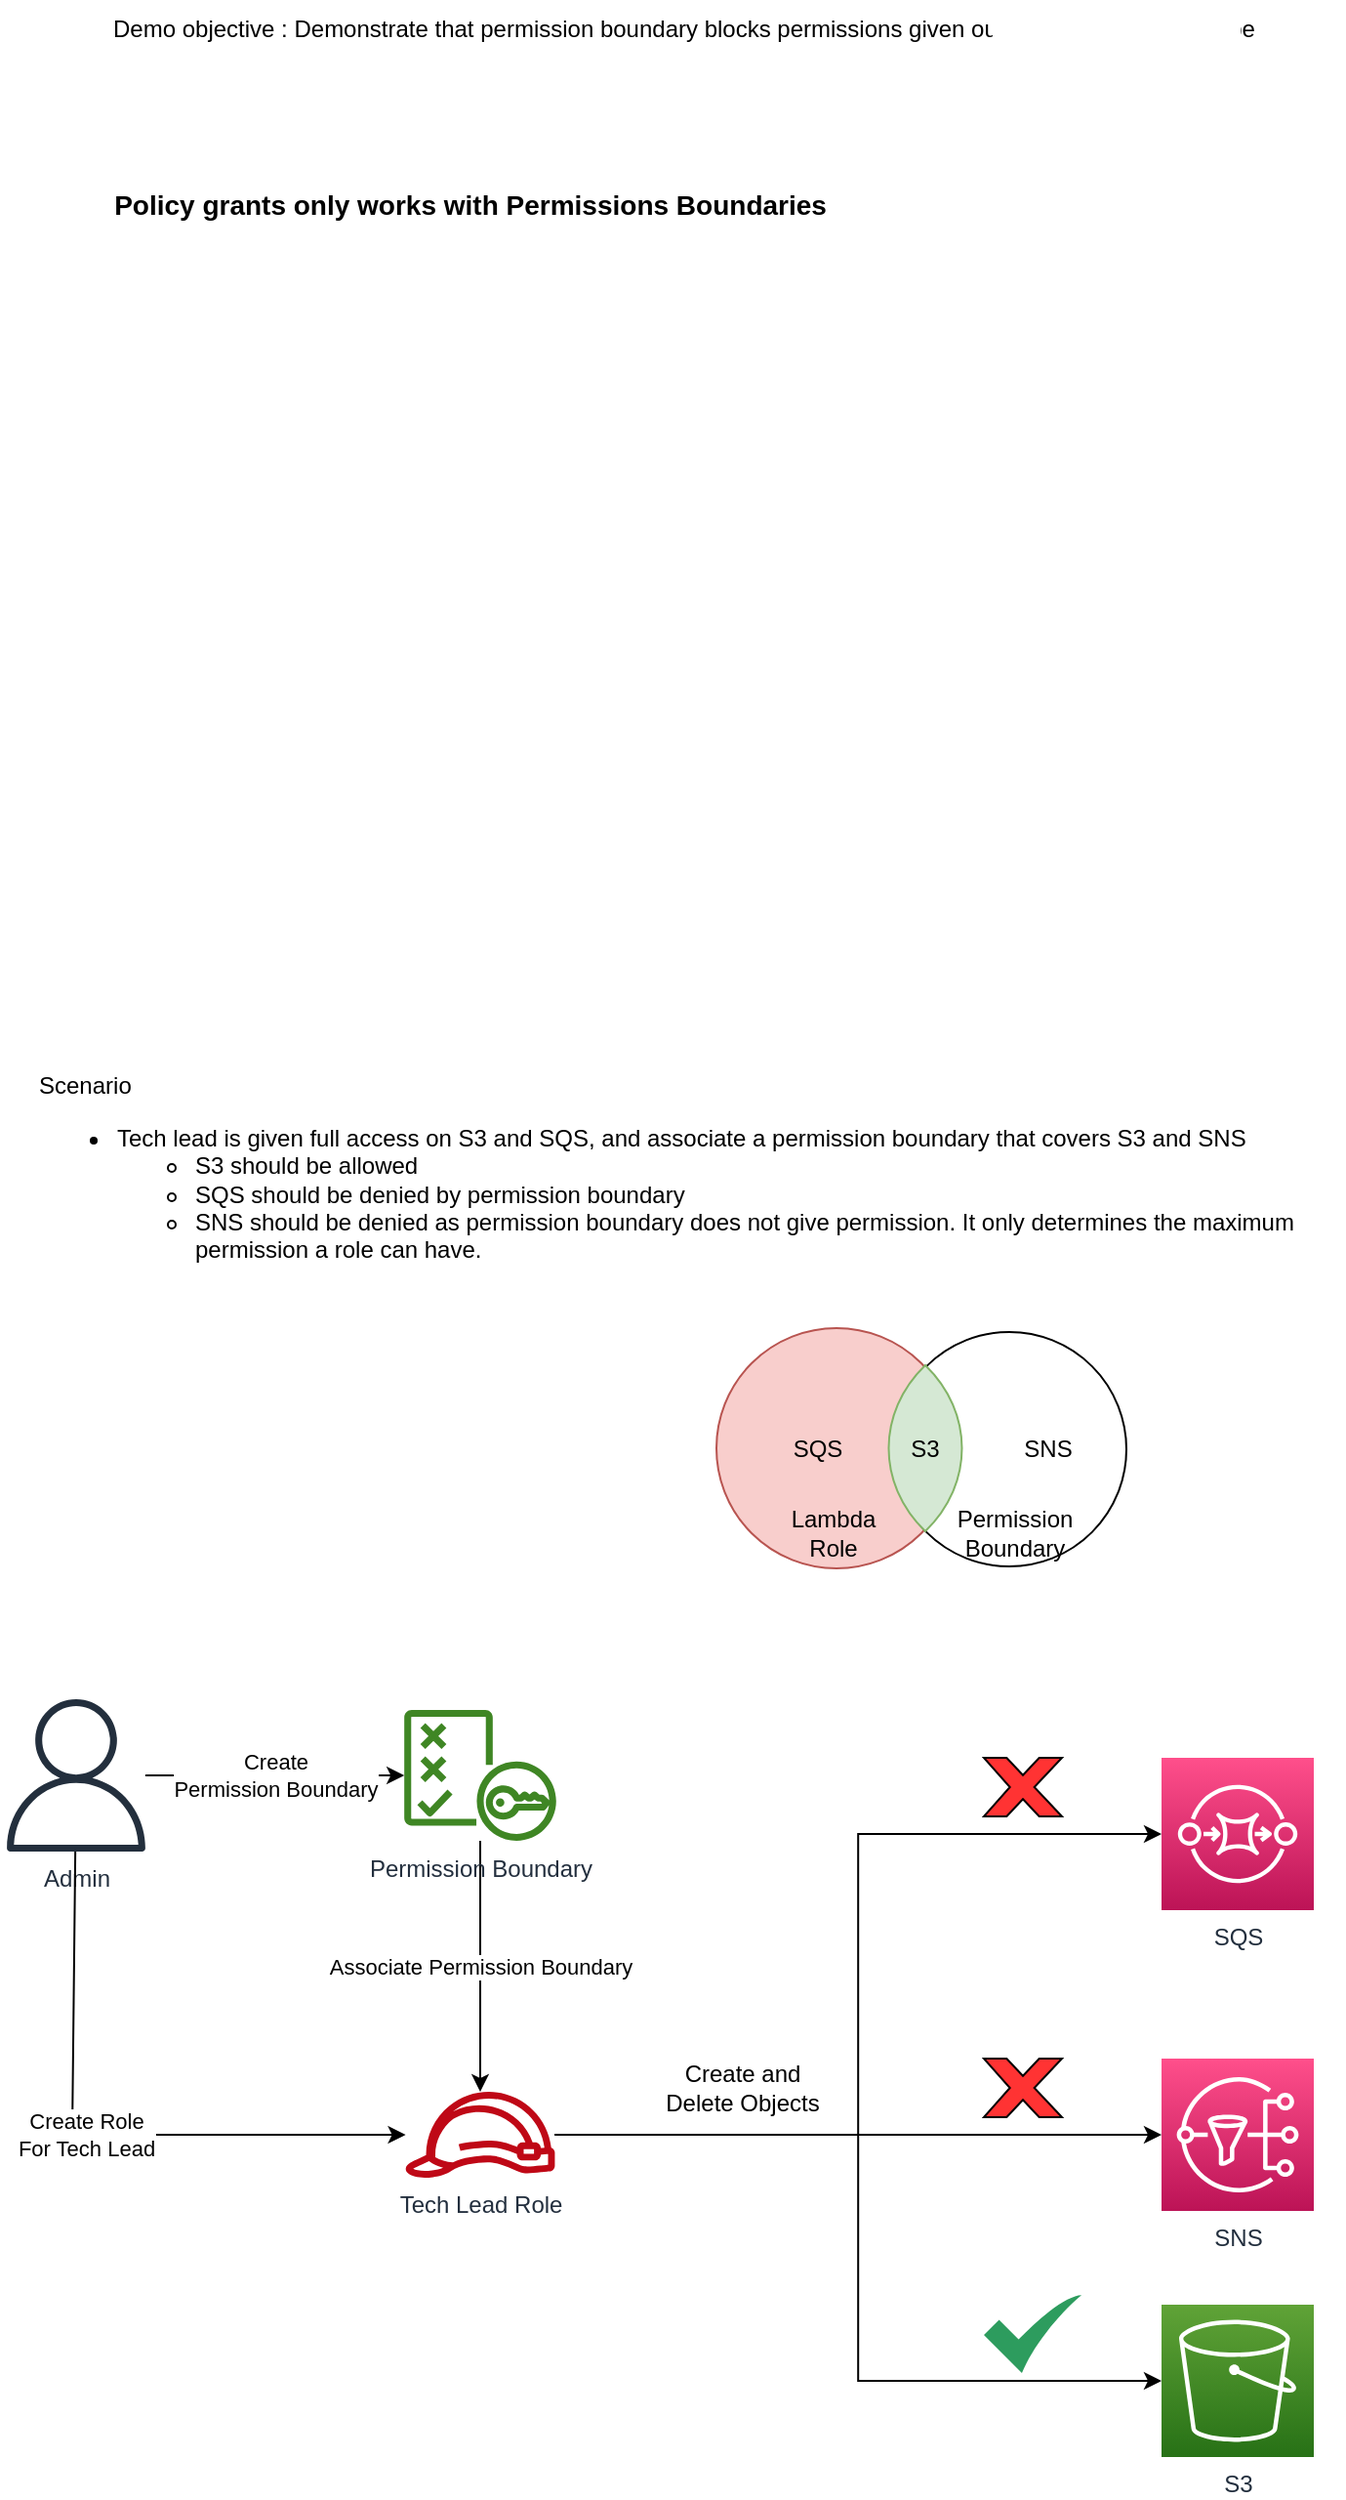 <mxfile version="20.8.16" type="device" pages="7"><diagram name="Permission Boundary" id="TvlNt_eqs6KPoU2YL9JF"><mxGraphModel dx="1276" dy="1871" grid="1" gridSize="10" guides="1" tooltips="1" connect="1" arrows="1" fold="1" page="1" pageScale="1" pageWidth="827" pageHeight="1169" math="0" shadow="0"><root><mxCell id="0"/><mxCell id="1" parent="0"/><mxCell id="TqagvTVuYDIcJ6vvMH_X-1" value="Demo objective : Demonstrate that permission boundary blocks permissions given outside of its defined scope" style="text;html=1;strokeColor=none;fillColor=none;align=center;verticalAlign=middle;whiteSpace=wrap;rounded=0;fontSize=12;fontColor=#000000;fontStyle=0" parent="1" vertex="1"><mxGeometry x="66.5" y="-530" width="633" height="30" as="geometry"/></mxCell><mxCell id="enq9kj0K5oECcuXjZNb3-7" value="" style="ellipse;whiteSpace=wrap;html=1;aspect=fixed;fillColor=#f8cecc;strokeColor=#b85450;" parent="1" vertex="1"><mxGeometry x="400" y="150" width="123" height="123" as="geometry"/></mxCell><mxCell id="enq9kj0K5oECcuXjZNb3-8" value="" style="ellipse;whiteSpace=wrap;html=1;aspect=fixed;" parent="1" vertex="1"><mxGeometry x="490" y="152" width="120" height="120" as="geometry"/></mxCell><mxCell id="enq9kj0K5oECcuXjZNb3-9" value="S3" style="whiteSpace=wrap;html=1;shape=mxgraph.basic.pointed_oval;fillColor=#d5e8d4;strokeColor=#82b366;" parent="1" vertex="1"><mxGeometry x="482" y="169" width="50" height="85" as="geometry"/></mxCell><mxCell id="enq9kj0K5oECcuXjZNb3-10" value="Lambda Role" style="text;html=1;strokeColor=none;fillColor=none;align=center;verticalAlign=middle;whiteSpace=wrap;rounded=0;" parent="1" vertex="1"><mxGeometry x="430" y="240" width="60" height="30" as="geometry"/></mxCell><mxCell id="enq9kj0K5oECcuXjZNb3-11" value="Permission Boundary" style="text;html=1;strokeColor=none;fillColor=none;align=center;verticalAlign=middle;whiteSpace=wrap;rounded=0;" parent="1" vertex="1"><mxGeometry x="523" y="240" width="60" height="30" as="geometry"/></mxCell><mxCell id="enq9kj0K5oECcuXjZNb3-12" value="Policy grants only works with Permissions Boundaries" style="text;html=1;strokeColor=none;fillColor=none;align=center;verticalAlign=middle;whiteSpace=wrap;rounded=0;fontSize=14;fontStyle=1" parent="1" vertex="1"><mxGeometry x="80" y="-440" width="388" height="30" as="geometry"/></mxCell><mxCell id="QZj5C-moG4o2iCAijNf--2" value="Admin" style="sketch=0;outlineConnect=0;fontColor=#232F3E;gradientColor=none;fillColor=#232F3D;strokeColor=none;dashed=0;verticalLabelPosition=bottom;verticalAlign=top;align=center;html=1;fontSize=12;fontStyle=0;aspect=fixed;pointerEvents=1;shape=mxgraph.aws4.user;" parent="1" vertex="1"><mxGeometry x="33" y="340" width="78" height="78" as="geometry"/></mxCell><mxCell id="QZj5C-moG4o2iCAijNf--3" value="Tech Lead Role" style="sketch=0;outlineConnect=0;fontColor=#232F3E;gradientColor=none;fillColor=#BF0816;strokeColor=none;dashed=0;verticalLabelPosition=bottom;verticalAlign=top;align=center;html=1;fontSize=12;fontStyle=0;aspect=fixed;pointerEvents=1;shape=mxgraph.aws4.role;" parent="1" vertex="1"><mxGeometry x="240" y="541" width="78" height="44" as="geometry"/></mxCell><mxCell id="QZj5C-moG4o2iCAijNf--5" value="" style="endArrow=classic;html=1;rounded=0;" parent="1" source="QZj5C-moG4o2iCAijNf--2" target="QZj5C-moG4o2iCAijNf--3" edge="1"><mxGeometry width="50" height="50" relative="1" as="geometry"><mxPoint x="510" y="580" as="sourcePoint"/><mxPoint x="560" y="530" as="targetPoint"/><Array as="points"><mxPoint x="70" y="563"/></Array></mxGeometry></mxCell><mxCell id="QZj5C-moG4o2iCAijNf--6" value="Create Role &lt;br&gt;For Tech Lead" style="edgeLabel;html=1;align=center;verticalAlign=middle;resizable=0;points=[];" parent="QZj5C-moG4o2iCAijNf--5" vertex="1" connectable="0"><mxGeometry x="-0.038" relative="1" as="geometry"><mxPoint as="offset"/></mxGeometry></mxCell><mxCell id="B-2x0-Iv8cpxj1DRQ6cP-1" value="Associate Permission Boundary" style="edgeStyle=orthogonalEdgeStyle;rounded=0;orthogonalLoop=1;jettySize=auto;html=1;" parent="1" source="QZj5C-moG4o2iCAijNf--7" target="QZj5C-moG4o2iCAijNf--3" edge="1"><mxGeometry relative="1" as="geometry"/></mxCell><mxCell id="QZj5C-moG4o2iCAijNf--7" value="Permission Boundary" style="sketch=0;outlineConnect=0;fontColor=#232F3E;gradientColor=none;fillColor=#3F8624;strokeColor=none;dashed=0;verticalLabelPosition=bottom;verticalAlign=top;align=center;html=1;fontSize=12;fontStyle=0;aspect=fixed;pointerEvents=1;shape=mxgraph.aws4.policy;" parent="1" vertex="1"><mxGeometry x="240" y="345.5" width="78" height="67" as="geometry"/></mxCell><mxCell id="QZj5C-moG4o2iCAijNf--8" value="Create &lt;br&gt;Permission Boundary" style="endArrow=classic;html=1;rounded=0;" parent="1" source="QZj5C-moG4o2iCAijNf--2" target="QZj5C-moG4o2iCAijNf--7" edge="1"><mxGeometry width="50" height="50" relative="1" as="geometry"><mxPoint x="510" y="570" as="sourcePoint"/><mxPoint x="560" y="520" as="targetPoint"/></mxGeometry></mxCell><mxCell id="QZj5C-moG4o2iCAijNf--22" style="edgeStyle=orthogonalEdgeStyle;rounded=0;orthogonalLoop=1;jettySize=auto;html=1;entryX=0;entryY=0.5;entryDx=0;entryDy=0;entryPerimeter=0;" parent="1" source="QZj5C-moG4o2iCAijNf--3" target="QZj5C-moG4o2iCAijNf--19" edge="1"><mxGeometry relative="1" as="geometry"><mxPoint x="755" y="563" as="sourcePoint"/></mxGeometry></mxCell><mxCell id="QZj5C-moG4o2iCAijNf--23" style="edgeStyle=orthogonalEdgeStyle;rounded=0;orthogonalLoop=1;jettySize=auto;html=1;entryX=0;entryY=0.5;entryDx=0;entryDy=0;entryPerimeter=0;" parent="1" source="QZj5C-moG4o2iCAijNf--3" target="QZj5C-moG4o2iCAijNf--20" edge="1"><mxGeometry relative="1" as="geometry"><mxPoint x="755" y="563" as="sourcePoint"/></mxGeometry></mxCell><mxCell id="QZj5C-moG4o2iCAijNf--24" style="edgeStyle=orthogonalEdgeStyle;rounded=0;orthogonalLoop=1;jettySize=auto;html=1;entryX=0;entryY=0.5;entryDx=0;entryDy=0;entryPerimeter=0;" parent="1" source="QZj5C-moG4o2iCAijNf--3" target="QZj5C-moG4o2iCAijNf--21" edge="1"><mxGeometry relative="1" as="geometry"><mxPoint x="755" y="563" as="sourcePoint"/></mxGeometry></mxCell><mxCell id="QZj5C-moG4o2iCAijNf--19" value="SQS" style="sketch=0;points=[[0,0,0],[0.25,0,0],[0.5,0,0],[0.75,0,0],[1,0,0],[0,1,0],[0.25,1,0],[0.5,1,0],[0.75,1,0],[1,1,0],[0,0.25,0],[0,0.5,0],[0,0.75,0],[1,0.25,0],[1,0.5,0],[1,0.75,0]];outlineConnect=0;fontColor=#232F3E;gradientColor=#FF4F8B;gradientDirection=north;fillColor=#BC1356;strokeColor=#ffffff;dashed=0;verticalLabelPosition=bottom;verticalAlign=top;align=center;html=1;fontSize=12;fontStyle=0;aspect=fixed;shape=mxgraph.aws4.resourceIcon;resIcon=mxgraph.aws4.sqs;" parent="1" vertex="1"><mxGeometry x="628" y="370" width="78" height="78" as="geometry"/></mxCell><mxCell id="QZj5C-moG4o2iCAijNf--20" value="SNS" style="sketch=0;points=[[0,0,0],[0.25,0,0],[0.5,0,0],[0.75,0,0],[1,0,0],[0,1,0],[0.25,1,0],[0.5,1,0],[0.75,1,0],[1,1,0],[0,0.25,0],[0,0.5,0],[0,0.75,0],[1,0.25,0],[1,0.5,0],[1,0.75,0]];outlineConnect=0;fontColor=#232F3E;gradientColor=#FF4F8B;gradientDirection=north;fillColor=#BC1356;strokeColor=#ffffff;dashed=0;verticalLabelPosition=bottom;verticalAlign=top;align=center;html=1;fontSize=12;fontStyle=0;aspect=fixed;shape=mxgraph.aws4.resourceIcon;resIcon=mxgraph.aws4.sns;" parent="1" vertex="1"><mxGeometry x="628" y="524" width="78" height="78" as="geometry"/></mxCell><mxCell id="QZj5C-moG4o2iCAijNf--21" value="S3" style="sketch=0;points=[[0,0,0],[0.25,0,0],[0.5,0,0],[0.75,0,0],[1,0,0],[0,1,0],[0.25,1,0],[0.5,1,0],[0.75,1,0],[1,1,0],[0,0.25,0],[0,0.5,0],[0,0.75,0],[1,0.25,0],[1,0.5,0],[1,0.75,0]];outlineConnect=0;fontColor=#232F3E;gradientColor=#60A337;gradientDirection=north;fillColor=#277116;strokeColor=#ffffff;dashed=0;verticalLabelPosition=bottom;verticalAlign=top;align=center;html=1;fontSize=12;fontStyle=0;aspect=fixed;shape=mxgraph.aws4.resourceIcon;resIcon=mxgraph.aws4.s3;" parent="1" vertex="1"><mxGeometry x="628" y="650" width="78" height="78" as="geometry"/></mxCell><mxCell id="QZj5C-moG4o2iCAijNf--26" value="SQS" style="text;html=1;strokeColor=none;fillColor=none;align=center;verticalAlign=middle;whiteSpace=wrap;rounded=0;" parent="1" vertex="1"><mxGeometry x="422" y="197" width="60" height="30" as="geometry"/></mxCell><mxCell id="QZj5C-moG4o2iCAijNf--27" value="SNS" style="text;html=1;strokeColor=none;fillColor=none;align=center;verticalAlign=middle;whiteSpace=wrap;rounded=0;" parent="1" vertex="1"><mxGeometry x="540" y="196.5" width="60" height="30" as="geometry"/></mxCell><mxCell id="QZj5C-moG4o2iCAijNf--28" value="" style="verticalLabelPosition=bottom;verticalAlign=top;html=1;shape=mxgraph.basic.x;fillColor=#FF3333;" parent="1" vertex="1"><mxGeometry x="537" y="370" width="40" height="30" as="geometry"/></mxCell><mxCell id="QZj5C-moG4o2iCAijNf--29" value="" style="verticalLabelPosition=bottom;verticalAlign=top;html=1;shape=mxgraph.basic.x;fillColor=#FF3333;" parent="1" vertex="1"><mxGeometry x="537" y="524" width="40" height="30" as="geometry"/></mxCell><mxCell id="QZj5C-moG4o2iCAijNf--30" value="" style="sketch=0;html=1;aspect=fixed;strokeColor=none;shadow=0;align=center;verticalAlign=top;fillColor=#2D9C5E;shape=mxgraph.gcp2.check" parent="1" vertex="1"><mxGeometry x="537" y="645" width="50" height="40" as="geometry"/></mxCell><mxCell id="QZj5C-moG4o2iCAijNf--32" value="Create and Delete Objects" style="text;html=1;strokeColor=none;fillColor=none;align=center;verticalAlign=middle;whiteSpace=wrap;rounded=0;" parent="1" vertex="1"><mxGeometry x="372" y="524" width="83" height="30" as="geometry"/></mxCell><mxCell id="QZj5C-moG4o2iCAijNf--33" value="Scenario&lt;br&gt;&lt;ul&gt;&lt;li&gt;&lt;span style=&quot;background-color: initial;&quot;&gt;Tech lead is given full access on S3 and SQS, and associate a permission boundary that covers S3 and SNS&lt;/span&gt;&lt;br&gt;&lt;/li&gt;&lt;ul&gt;&lt;li&gt;S3 should be allowed&lt;/li&gt;&lt;li&gt;SQS should be denied by permission boundary&lt;/li&gt;&lt;li&gt;SNS should be denied as permission boundary does not give permission. It only determines the maximum permission a role can have.&lt;/li&gt;&lt;/ul&gt;&lt;/ul&gt;" style="text;html=1;strokeColor=none;fillColor=none;align=left;verticalAlign=middle;whiteSpace=wrap;rounded=0;" parent="1" vertex="1"><mxGeometry x="50.5" y="24" width="670.5" height="100" as="geometry"/></mxCell></root></mxGraphModel></diagram><diagram id="JFSpKye-C_OrJOPh55-y" name="Image Builder"><mxGraphModel dx="1276" dy="702" grid="1" gridSize="10" guides="1" tooltips="1" connect="1" arrows="1" fold="1" page="1" pageScale="1" pageWidth="827" pageHeight="1169" math="0" shadow="0">&#xa;      <root>&#xa;        <mxCell id="0"/>&#xa;        <mxCell id="1" parent="0"/>&#xa;        <mxCell id="YY6-yTE76Frw8EysQsAf-3" style="edgeStyle=orthogonalEdgeStyle;rounded=0;orthogonalLoop=1;jettySize=auto;html=1;exitX=1;exitY=0.5;exitDx=0;exitDy=0;exitPerimeter=0;fontSize=12;fontColor=#000000;" edge="1" parent="1" source="YY6-yTE76Frw8EysQsAf-4" target="YY6-yTE76Frw8EysQsAf-10">&#xa;          <mxGeometry relative="1" as="geometry">&#xa;            <mxPoint x="250" y="261.5" as="sourcePoint"/>&#xa;            <mxPoint x="190" y="340" as="targetPoint"/>&#xa;          </mxGeometry>&#xa;        </mxCell>&#xa;        <mxCell id="YY6-yTE76Frw8EysQsAf-6" style="edgeStyle=orthogonalEdgeStyle;rounded=0;orthogonalLoop=1;jettySize=auto;html=1;exitX=1;exitY=0.5;exitDx=0;exitDy=0;exitPerimeter=0;fontSize=12;fontColor=#000000;" edge="1" parent="1" source="YY6-yTE76Frw8EysQsAf-2" target="YY6-yTE76Frw8EysQsAf-5">&#xa;          <mxGeometry relative="1" as="geometry"/>&#xa;        </mxCell>&#xa;        <mxCell id="YY6-yTE76Frw8EysQsAf-2" value="AMI" style="outlineConnect=0;dashed=0;verticalLabelPosition=bottom;verticalAlign=top;align=center;html=1;shape=mxgraph.aws3.ami;fillColor=#F58534;gradientColor=none;fontSize=12;fontColor=#000000;" vertex="1" parent="1">&#xa;          <mxGeometry x="340" y="230" width="60" height="63" as="geometry"/>&#xa;        </mxCell>&#xa;        <mxCell id="YY6-yTE76Frw8EysQsAf-4" value="EC2 &lt;br&gt;Build Instance" style="sketch=0;points=[[0,0,0],[0.25,0,0],[0.5,0,0],[0.75,0,0],[1,0,0],[0,1,0],[0.25,1,0],[0.5,1,0],[0.75,1,0],[1,1,0],[0,0.25,0],[0,0.5,0],[0,0.75,0],[1,0.25,0],[1,0.5,0],[1,0.75,0]];outlineConnect=0;fontColor=#232F3E;gradientColor=#F78E04;gradientDirection=north;fillColor=#D05C17;strokeColor=#ffffff;dashed=0;verticalLabelPosition=bottom;verticalAlign=top;align=center;html=1;fontSize=12;fontStyle=0;aspect=fixed;shape=mxgraph.aws4.resourceIcon;resIcon=mxgraph.aws4.ec2;" vertex="1" parent="1">&#xa;          <mxGeometry x="80" y="222.5" width="78" height="78" as="geometry"/>&#xa;        </mxCell>&#xa;        <mxCell id="YY6-yTE76Frw8EysQsAf-14" style="edgeStyle=orthogonalEdgeStyle;rounded=0;orthogonalLoop=1;jettySize=auto;html=1;exitX=1;exitY=0.5;exitDx=0;exitDy=0;exitPerimeter=0;fontSize=12;fontColor=#000000;" edge="1" parent="1" source="YY6-yTE76Frw8EysQsAf-5" target="YY6-yTE76Frw8EysQsAf-13">&#xa;          <mxGeometry relative="1" as="geometry"/>&#xa;        </mxCell>&#xa;        <mxCell id="YY6-yTE76Frw8EysQsAf-5" value="EC2 &lt;br&gt;Test Instance" style="sketch=0;points=[[0,0,0],[0.25,0,0],[0.5,0,0],[0.75,0,0],[1,0,0],[0,1,0],[0.25,1,0],[0.5,1,0],[0.75,1,0],[1,1,0],[0,0.25,0],[0,0.5,0],[0,0.75,0],[1,0.25,0],[1,0.5,0],[1,0.75,0]];outlineConnect=0;fontColor=#232F3E;gradientColor=#F78E04;gradientDirection=north;fillColor=#D05C17;strokeColor=#ffffff;dashed=0;verticalLabelPosition=bottom;verticalAlign=top;align=center;html=1;fontSize=12;fontStyle=0;aspect=fixed;shape=mxgraph.aws4.resourceIcon;resIcon=mxgraph.aws4.ec2;" vertex="1" parent="1">&#xa;          <mxGeometry x="480" y="222.5" width="78" height="78" as="geometry"/>&#xa;        </mxCell>&#xa;        <mxCell id="YY6-yTE76Frw8EysQsAf-9" value="Build script : &lt;br&gt;install Apache and start it at launch" style="text;html=1;strokeColor=none;fillColor=none;align=center;verticalAlign=middle;whiteSpace=wrap;rounded=0;fontSize=12;fontColor=#000000;" vertex="1" parent="1">&#xa;          <mxGeometry x="190" y="293" width="120" height="30" as="geometry"/>&#xa;        </mxCell>&#xa;        <mxCell id="YY6-yTE76Frw8EysQsAf-12" value="" style="edgeStyle=orthogonalEdgeStyle;rounded=0;orthogonalLoop=1;jettySize=auto;html=1;fontSize=12;fontColor=#000000;" edge="1" parent="1" source="YY6-yTE76Frw8EysQsAf-10" target="YY6-yTE76Frw8EysQsAf-2">&#xa;          <mxGeometry relative="1" as="geometry"/>&#xa;        </mxCell>&#xa;        <mxCell id="YY6-yTE76Frw8EysQsAf-10" value="" style="sketch=0;pointerEvents=1;shadow=0;dashed=0;html=1;strokeColor=none;fillColor=#505050;labelPosition=center;verticalLabelPosition=bottom;verticalAlign=top;outlineConnect=0;align=center;shape=mxgraph.office.concepts.script;fontSize=12;fontColor=#000000;" vertex="1" parent="1">&#xa;          <mxGeometry x="223.5" y="237" width="53" height="49" as="geometry"/>&#xa;        </mxCell>&#xa;        <mxCell id="YY6-yTE76Frw8EysQsAf-16" value="" style="edgeStyle=orthogonalEdgeStyle;rounded=0;orthogonalLoop=1;jettySize=auto;html=1;fontSize=12;fontColor=#000000;" edge="1" parent="1" source="YY6-yTE76Frw8EysQsAf-13" target="YY6-yTE76Frw8EysQsAf-15">&#xa;          <mxGeometry relative="1" as="geometry"/>&#xa;        </mxCell>&#xa;        <mxCell id="YY6-yTE76Frw8EysQsAf-18" value="Distribute AMI" style="edgeLabel;html=1;align=center;verticalAlign=middle;resizable=0;points=[];fontSize=12;fontColor=#000000;" vertex="1" connectable="0" parent="YY6-yTE76Frw8EysQsAf-16">&#xa;          <mxGeometry x="-0.133" y="2" relative="1" as="geometry">&#xa;            <mxPoint as="offset"/>&#xa;          </mxGeometry>&#xa;        </mxCell>&#xa;        <mxCell id="YY6-yTE76Frw8EysQsAf-13" value="Test script : &lt;br&gt;Is Apache &lt;br&gt;is installed and running ?" style="sketch=0;pointerEvents=1;shadow=0;dashed=0;html=1;strokeColor=none;fillColor=#505050;labelPosition=center;verticalLabelPosition=bottom;verticalAlign=top;outlineConnect=0;align=center;shape=mxgraph.office.concepts.script;fontSize=12;fontColor=#000000;" vertex="1" parent="1">&#xa;          <mxGeometry x="640" y="237" width="53" height="49" as="geometry"/>&#xa;        </mxCell>&#xa;        <mxCell id="YY6-yTE76Frw8EysQsAf-15" value="AMI" style="outlineConnect=0;dashed=0;verticalLabelPosition=bottom;verticalAlign=top;align=center;html=1;shape=mxgraph.aws3.ami;fillColor=#F58534;gradientColor=none;fontSize=12;fontColor=#000000;" vertex="1" parent="1">&#xa;          <mxGeometry x="865" y="230" width="60" height="63" as="geometry"/>&#xa;        </mxCell>&#xa;        <mxCell id="YY6-yTE76Frw8EysQsAf-17" value="region eu-west-3" style="points=[[0,0],[0.25,0],[0.5,0],[0.75,0],[1,0],[1,0.25],[1,0.5],[1,0.75],[1,1],[0.75,1],[0.5,1],[0.25,1],[0,1],[0,0.75],[0,0.5],[0,0.25]];outlineConnect=0;gradientColor=none;html=1;whiteSpace=wrap;fontSize=12;fontStyle=0;container=1;pointerEvents=0;collapsible=0;recursiveResize=0;shape=mxgraph.aws4.group;grIcon=mxgraph.aws4.group_region;strokeColor=#147EBA;fillColor=none;verticalAlign=top;align=left;spacingLeft=30;fontColor=#147EBA;dashed=1;" vertex="1" parent="1">&#xa;          <mxGeometry x="830" y="200" width="130" height="130" as="geometry"/>&#xa;        </mxCell>&#xa;        <mxCell id="YY6-yTE76Frw8EysQsAf-19" value="region us-west-1" style="points=[[0,0],[0.25,0],[0.5,0],[0.75,0],[1,0],[1,0.25],[1,0.5],[1,0.75],[1,1],[0.75,1],[0.5,1],[0.25,1],[0,1],[0,0.75],[0,0.5],[0,0.25]];outlineConnect=0;gradientColor=none;html=1;whiteSpace=wrap;fontSize=12;fontStyle=0;container=1;pointerEvents=0;collapsible=0;recursiveResize=0;shape=mxgraph.aws4.group;grIcon=mxgraph.aws4.group_region;strokeColor=#147EBA;fillColor=none;verticalAlign=top;align=left;spacingLeft=30;fontColor=#147EBA;dashed=1;" vertex="1" parent="1">&#xa;          <mxGeometry x="310" y="196.5" width="130" height="130" as="geometry"/>&#xa;        </mxCell>&#xa;        <mxCell id="YY6-yTE76Frw8EysQsAf-20" value="EC2 Image Builder Pipeline" style="text;html=1;strokeColor=none;fillColor=none;align=center;verticalAlign=middle;whiteSpace=wrap;rounded=0;fontSize=14;fontColor=#000000;fontStyle=1" vertex="1" parent="1">&#xa;          <mxGeometry x="80" y="60" width="210" height="30" as="geometry"/>&#xa;        </mxCell>&#xa;        <mxCell id="YY6-yTE76Frw8EysQsAf-21" value="Demo objective : Build a pipeline, that creates an AMI, test it and distribute it in another region" style="text;html=1;strokeColor=none;fillColor=none;align=center;verticalAlign=middle;whiteSpace=wrap;rounded=0;fontSize=12;fontColor=#000000;fontStyle=0" vertex="1" parent="1">&#xa;          <mxGeometry x="80" y="100" width="510" height="30" as="geometry"/>&#xa;        </mxCell>&#xa;        <mxCell id="YY6-yTE76Frw8EysQsAf-22" value="" style="sketch=0;points=[[0,0,0],[0.25,0,0],[0.5,0,0],[0.75,0,0],[1,0,0],[0,1,0],[0.25,1,0],[0.5,1,0],[0.75,1,0],[1,1,0],[0,0.25,0],[0,0.5,0],[0,0.75,0],[1,0.25,0],[1,0.5,0],[1,0.75,0]];outlineConnect=0;fontColor=#232F3E;gradientColor=#F78E04;gradientDirection=north;fillColor=#D05C17;strokeColor=#ffffff;dashed=0;verticalLabelPosition=bottom;verticalAlign=top;align=center;html=1;fontSize=12;fontStyle=0;aspect=fixed;shape=mxgraph.aws4.resourceIcon;resIcon=mxgraph.aws4.ec2_image_builder;" vertex="1" parent="1">&#xa;          <mxGeometry x="40" y="50" width="40" height="40" as="geometry"/>&#xa;        </mxCell>&#xa;      </root>&#xa;    </mxGraphModel></diagram><diagram id="ciOBLYI9zj2Az8z3TZPx" name="ACL &amp; Security Groups"><mxGraphModel dx="1276" dy="1871" grid="1" gridSize="10" guides="1" tooltips="1" connect="1" arrows="1" fold="1" page="1" pageScale="1" pageWidth="827" pageHeight="1169" math="0" shadow="0"><root><mxCell id="0"/><mxCell id="1" parent="0"/><mxCell id="OSu21X7ICKCDB2a6SJMR-1" value="NACL &amp;amp; Security Groups" style="text;html=1;strokeColor=none;fillColor=none;align=center;verticalAlign=middle;whiteSpace=wrap;rounded=0;fontSize=14;fontColor=#000000;fontStyle=1" parent="1" vertex="1"><mxGeometry x="70" y="-4" width="210" height="30" as="geometry"/></mxCell><mxCell id="EDsTgg5uC-SvXHD1Ze2d-1" value="Demonstrate &lt;br&gt;&lt;ul&gt;&lt;li&gt;stateful behavior of NACLs&lt;/li&gt;&lt;li&gt;stateless behavios of security group&lt;/li&gt;&lt;/ul&gt;" style="text;html=1;strokeColor=none;fillColor=none;align=left;verticalAlign=middle;whiteSpace=wrap;rounded=0;fontSize=12;fontColor=#000000;fontStyle=0" parent="1" vertex="1"><mxGeometry x="90" y="26" width="510" height="74" as="geometry"/></mxCell><mxCell id="tVXc1KP3-TptS_35UcAL-1" value="VPC" style="points=[[0,0],[0.25,0],[0.5,0],[0.75,0],[1,0],[1,0.25],[1,0.5],[1,0.75],[1,1],[0.75,1],[0.5,1],[0.25,1],[0,1],[0,0.75],[0,0.5],[0,0.25]];outlineConnect=0;gradientColor=none;html=1;whiteSpace=wrap;fontSize=12;fontStyle=0;container=1;pointerEvents=0;collapsible=0;recursiveResize=0;shape=mxgraph.aws4.group;grIcon=mxgraph.aws4.group_vpc;strokeColor=#248814;fillColor=none;verticalAlign=top;align=left;spacingLeft=30;fontColor=#AAB7B8;dashed=0;" parent="1" vertex="1"><mxGeometry x="170" y="128" width="620" height="342" as="geometry"/></mxCell><mxCell id="tVXc1KP3-TptS_35UcAL-2" value="Public subnet" style="points=[[0,0],[0.25,0],[0.5,0],[0.75,0],[1,0],[1,0.25],[1,0.5],[1,0.75],[1,1],[0.75,1],[0.5,1],[0.25,1],[0,1],[0,0.75],[0,0.5],[0,0.25]];outlineConnect=0;gradientColor=none;html=1;whiteSpace=wrap;fontSize=12;fontStyle=0;container=1;pointerEvents=0;collapsible=0;recursiveResize=0;shape=mxgraph.aws4.group;grIcon=mxgraph.aws4.group_security_group;grStroke=0;strokeColor=#248814;fillColor=#E9F3E6;verticalAlign=top;align=left;spacingLeft=30;fontColor=#248814;dashed=0;" parent="tVXc1KP3-TptS_35UcAL-1" vertex="1"><mxGeometry x="147" y="113" width="345" height="193" as="geometry"/></mxCell><mxCell id="tVXc1KP3-TptS_35UcAL-4" value="EC2" style="sketch=0;points=[[0,0,0],[0.25,0,0],[0.5,0,0],[0.75,0,0],[1,0,0],[0,1,0],[0.25,1,0],[0.5,1,0],[0.75,1,0],[1,1,0],[0,0.25,0],[0,0.5,0],[0,0.75,0],[1,0.25,0],[1,0.5,0],[1,0.75,0]];outlineConnect=0;fontColor=#232F3E;gradientColor=#F78E04;gradientDirection=north;fillColor=#D05C17;strokeColor=#ffffff;dashed=0;verticalLabelPosition=bottom;verticalAlign=top;align=center;html=1;fontSize=12;fontStyle=0;aspect=fixed;shape=mxgraph.aws4.resourceIcon;resIcon=mxgraph.aws4.ec2;" parent="tVXc1KP3-TptS_35UcAL-2" vertex="1"><mxGeometry x="126" y="74" width="48" height="48" as="geometry"/></mxCell><mxCell id="tVXc1KP3-TptS_35UcAL-5" value="Internet Gateway" style="sketch=0;outlineConnect=0;fontColor=#232F3E;gradientColor=none;fillColor=#4D27AA;strokeColor=none;dashed=0;verticalLabelPosition=bottom;verticalAlign=top;align=center;html=1;fontSize=12;fontStyle=0;aspect=fixed;pointerEvents=1;shape=mxgraph.aws4.internet_gateway;" parent="tVXc1KP3-TptS_35UcAL-1" vertex="1"><mxGeometry x="-30" y="181.5" width="59" height="59" as="geometry"/></mxCell><mxCell id="tVXc1KP3-TptS_35UcAL-7" value="" style="endArrow=classic;html=1;rounded=0;fontSize=12;fontColor=#000000;entryX=0;entryY=0.5;entryDx=0;entryDy=0;entryPerimeter=0;" parent="tVXc1KP3-TptS_35UcAL-1" source="tVXc1KP3-TptS_35UcAL-5" target="tVXc1KP3-TptS_35UcAL-4" edge="1"><mxGeometry width="50" height="50" relative="1" as="geometry"><mxPoint x="220" y="284" as="sourcePoint"/><mxPoint x="270" y="234" as="targetPoint"/></mxGeometry></mxCell><object label="Security" id="EDsTgg5uC-SvXHD1Ze2d-2"><mxCell parent="0"/></object><mxCell id="tVXc1KP3-TptS_35UcAL-9" value="Security group" style="fillColor=none;strokeColor=#DD3522;verticalAlign=top;fontStyle=0;fontColor=#DD3522;shadow=0;sketch=0;fontSize=12;" parent="EDsTgg5uC-SvXHD1Ze2d-2" vertex="1"><mxGeometry x="396" y="275" width="150" height="114" as="geometry"/></mxCell><mxCell id="tVXc1KP3-TptS_35UcAL-8" value="Subnet:ACL" style="shape=mxgraph.ibm.box;prType=subnet;fontStyle=0;verticalAlign=top;align=left;spacingLeft=32;spacingTop=4;fillColor=#E6F0E2;rounded=0;whiteSpace=wrap;html=1;strokeColor=#00882B;strokeWidth=1;dashed=0;container=1;spacing=-4;collapsible=0;expand=0;recursiveResize=0;fontSize=12;fontColor=#000000;gradientColor=none;shadow=0;opacity=40;" parent="EDsTgg5uC-SvXHD1Ze2d-2" vertex="1"><mxGeometry x="240" y="154" width="490" height="290" as="geometry"/></mxCell></root></mxGraphModel></diagram><diagram id="OkoNyDJ_iif_1-uwEV2n" name="Module 10 - Transit Gateway"><mxGraphModel dx="2101" dy="1870" grid="1" gridSize="10" guides="1" tooltips="1" connect="1" arrows="1" fold="1" page="1" pageScale="1" pageWidth="827" pageHeight="1169" math="0" shadow="0"><root><mxCell id="0"/><mxCell id="1" parent="0"/><mxCell id="pE_V_vVdTaAWJYn_Izna-1" value="VPC A" style="sketch=0;outlineConnect=0;gradientColor=none;html=1;whiteSpace=wrap;fontSize=12;fontStyle=0;shape=mxgraph.aws4.group;grIcon=mxgraph.aws4.group_vpc;strokeColor=#879196;fillColor=none;verticalAlign=top;align=left;spacingLeft=30;fontColor=#879196;dashed=0;" parent="1" vertex="1"><mxGeometry x="-153" y="-229" width="340" height="240" as="geometry"/></mxCell><mxCell id="KBitryFV69jGrzqkNbFC-1" value="Transit Gateway" style="text;html=1;strokeColor=none;fillColor=none;align=center;verticalAlign=middle;whiteSpace=wrap;rounded=0;fontSize=14;fontColor=#000000;fontStyle=1" parent="1" vertex="1"><mxGeometry x="-314" y="-584" width="210" height="30" as="geometry"/></mxCell><mxCell id="b2Mib7H-0KVt2QDwJmMs-1" value="Full Mesh Peering" style="text;html=1;strokeColor=none;fillColor=none;align=left;verticalAlign=middle;whiteSpace=wrap;rounded=0;fontSize=12;fontColor=#000000;fontStyle=0" parent="1" vertex="1"><mxGeometry x="-250" y="-554" width="213" height="44" as="geometry"/></mxCell><mxCell id="pE_V_vVdTaAWJYn_Izna-2" value="Private subnet" style="points=[[0,0],[0.25,0],[0.5,0],[0.75,0],[1,0],[1,0.25],[1,0.5],[1,0.75],[1,1],[0.75,1],[0.5,1],[0.25,1],[0,1],[0,0.75],[0,0.5],[0,0.25]];outlineConnect=0;gradientColor=none;html=1;whiteSpace=wrap;fontSize=12;fontStyle=0;container=0;pointerEvents=0;collapsible=0;recursiveResize=0;shape=mxgraph.aws4.group;grIcon=mxgraph.aws4.group_security_group;grStroke=0;strokeColor=#147EBA;fillColor=#E6F2F8;verticalAlign=top;align=left;spacingLeft=30;fontColor=#147EBA;dashed=0;" parent="1" vertex="1"><mxGeometry x="-123" y="-172" width="260" height="133" as="geometry"/></mxCell><mxCell id="pE_V_vVdTaAWJYn_Izna-3" value="EC2" style="sketch=0;points=[[0,0,0],[0.25,0,0],[0.5,0,0],[0.75,0,0],[1,0,0],[0,1,0],[0.25,1,0],[0.5,1,0],[0.75,1,0],[1,1,0],[0,0.25,0],[0,0.5,0],[0,0.75,0],[1,0.25,0],[1,0.5,0],[1,0.75,0]];outlineConnect=0;fontColor=#232F3E;gradientColor=#F78E04;gradientDirection=north;fillColor=#D05C17;strokeColor=#ffffff;dashed=0;verticalLabelPosition=bottom;verticalAlign=top;align=center;html=1;fontSize=12;fontStyle=0;aspect=fixed;shape=mxgraph.aws4.resourceIcon;resIcon=mxgraph.aws4.ec2;" parent="1" vertex="1"><mxGeometry x="-69" y="-126.5" width="42" height="42" as="geometry"/></mxCell><mxCell id="pE_V_vVdTaAWJYn_Izna-5" value="10.0.0.0/24" style="text;html=1;strokeColor=none;fillColor=none;align=center;verticalAlign=middle;whiteSpace=wrap;rounded=0;fontSize=13;" parent="1" vertex="1"><mxGeometry x="-94" y="-230" width="110" height="30" as="geometry"/></mxCell><mxCell id="pE_V_vVdTaAWJYn_Izna-52" style="edgeStyle=orthogonalEdgeStyle;rounded=0;orthogonalLoop=1;jettySize=auto;html=1;exitX=1;exitY=0.5;exitDx=0;exitDy=0;exitPerimeter=0;entryX=0;entryY=0.5;entryDx=0;entryDy=0;entryPerimeter=0;fontSize=13;" parent="1" source="pE_V_vVdTaAWJYn_Izna-6" target="pE_V_vVdTaAWJYn_Izna-18" edge="1"><mxGeometry relative="1" as="geometry"/></mxCell><mxCell id="pE_V_vVdTaAWJYn_Izna-6" value="TGWAttach - VPCA" style="outlineConnect=0;dashed=0;verticalLabelPosition=bottom;verticalAlign=top;align=center;html=1;shape=mxgraph.aws3.elastic_network_interface;fillColor=#F58534;gradientColor=none;fontSize=10;" parent="1" vertex="1"><mxGeometry x="57" y="-130" width="40" height="42" as="geometry"/></mxCell><mxCell id="pE_V_vVdTaAWJYn_Izna-7" value="" style="shape=table;startSize=0;container=1;collapsible=0;childLayout=tableLayout;fontSize=10;fillColor=none;" parent="1" vertex="1"><mxGeometry x="-413" y="-136" width="250" height="60" as="geometry"/></mxCell><mxCell id="pE_V_vVdTaAWJYn_Izna-8" value="" style="shape=tableRow;horizontal=0;startSize=0;swimlaneHead=0;swimlaneBody=0;strokeColor=inherit;top=0;left=0;bottom=0;right=0;collapsible=0;dropTarget=0;fillColor=none;points=[[0,0.5],[1,0.5]];portConstraint=eastwest;fontSize=10;" parent="pE_V_vVdTaAWJYn_Izna-7" vertex="1"><mxGeometry width="250" height="20" as="geometry"/></mxCell><mxCell id="pE_V_vVdTaAWJYn_Izna-9" value="Destination" style="shape=partialRectangle;html=1;whiteSpace=wrap;connectable=0;strokeColor=inherit;overflow=hidden;fillColor=none;top=0;left=0;bottom=0;right=0;pointerEvents=1;fontSize=10;" parent="pE_V_vVdTaAWJYn_Izna-8" vertex="1"><mxGeometry width="125" height="20" as="geometry"><mxRectangle width="125" height="20" as="alternateBounds"/></mxGeometry></mxCell><mxCell id="pE_V_vVdTaAWJYn_Izna-10" value="Target" style="shape=partialRectangle;html=1;whiteSpace=wrap;connectable=0;strokeColor=inherit;overflow=hidden;fillColor=none;top=0;left=0;bottom=0;right=0;pointerEvents=1;fontSize=10;" parent="pE_V_vVdTaAWJYn_Izna-8" vertex="1"><mxGeometry x="125" width="125" height="20" as="geometry"><mxRectangle width="125" height="20" as="alternateBounds"/></mxGeometry></mxCell><mxCell id="pE_V_vVdTaAWJYn_Izna-11" value="" style="shape=tableRow;horizontal=0;startSize=0;swimlaneHead=0;swimlaneBody=0;strokeColor=inherit;top=0;left=0;bottom=0;right=0;collapsible=0;dropTarget=0;fillColor=none;points=[[0,0.5],[1,0.5]];portConstraint=eastwest;fontSize=10;" parent="pE_V_vVdTaAWJYn_Izna-7" vertex="1"><mxGeometry y="20" width="250" height="20" as="geometry"/></mxCell><mxCell id="pE_V_vVdTaAWJYn_Izna-12" value="10.0.0.0/24" style="shape=partialRectangle;html=1;whiteSpace=wrap;connectable=0;strokeColor=inherit;overflow=hidden;fillColor=none;top=0;left=0;bottom=0;right=0;pointerEvents=1;fontSize=10;" parent="pE_V_vVdTaAWJYn_Izna-11" vertex="1"><mxGeometry width="125" height="20" as="geometry"><mxRectangle width="125" height="20" as="alternateBounds"/></mxGeometry></mxCell><mxCell id="pE_V_vVdTaAWJYn_Izna-13" value="local" style="shape=partialRectangle;html=1;whiteSpace=wrap;connectable=0;strokeColor=inherit;overflow=hidden;fillColor=none;top=0;left=0;bottom=0;right=0;pointerEvents=1;fontSize=10;" parent="pE_V_vVdTaAWJYn_Izna-11" vertex="1"><mxGeometry x="125" width="125" height="20" as="geometry"><mxRectangle width="125" height="20" as="alternateBounds"/></mxGeometry></mxCell><mxCell id="pE_V_vVdTaAWJYn_Izna-14" value="" style="shape=tableRow;horizontal=0;startSize=0;swimlaneHead=0;swimlaneBody=0;strokeColor=inherit;top=0;left=0;bottom=0;right=0;collapsible=0;dropTarget=0;fillColor=none;points=[[0,0.5],[1,0.5]];portConstraint=eastwest;fontSize=10;" parent="pE_V_vVdTaAWJYn_Izna-7" vertex="1"><mxGeometry y="40" width="250" height="20" as="geometry"/></mxCell><mxCell id="pE_V_vVdTaAWJYn_Izna-15" value="10.0.0.0/8" style="shape=partialRectangle;html=1;whiteSpace=wrap;connectable=0;strokeColor=inherit;overflow=hidden;fillColor=none;top=0;left=0;bottom=0;right=0;pointerEvents=1;fontSize=10;" parent="pE_V_vVdTaAWJYn_Izna-14" vertex="1"><mxGeometry width="125" height="20" as="geometry"><mxRectangle width="125" height="20" as="alternateBounds"/></mxGeometry></mxCell><mxCell id="pE_V_vVdTaAWJYn_Izna-16" value="TGW" style="shape=partialRectangle;html=1;whiteSpace=wrap;connectable=0;strokeColor=inherit;overflow=hidden;fillColor=none;top=0;left=0;bottom=0;right=0;pointerEvents=1;fontSize=10;" parent="pE_V_vVdTaAWJYn_Izna-14" vertex="1"><mxGeometry x="125" width="125" height="20" as="geometry"><mxRectangle width="125" height="20" as="alternateBounds"/></mxGeometry></mxCell><mxCell id="pE_V_vVdTaAWJYn_Izna-17" style="edgeStyle=orthogonalEdgeStyle;rounded=0;orthogonalLoop=1;jettySize=auto;html=1;exitX=1;exitY=0.5;exitDx=0;exitDy=0;fontSize=13;" parent="1" source="pE_V_vVdTaAWJYn_Izna-11" target="pE_V_vVdTaAWJYn_Izna-2" edge="1"><mxGeometry relative="1" as="geometry"/></mxCell><mxCell id="pE_V_vVdTaAWJYn_Izna-18" value="Transit Gateway" style="sketch=0;points=[[0,0,0],[0.25,0,0],[0.5,0,0],[0.75,0,0],[1,0,0],[0,1,0],[0.25,1,0],[0.5,1,0],[0.75,1,0],[1,1,0],[0,0.25,0],[0,0.5,0],[0,0.75,0],[1,0.25,0],[1,0.5,0],[1,0.75,0]];outlineConnect=0;fontColor=#232F3E;gradientColor=#945DF2;gradientDirection=north;fillColor=#5A30B5;strokeColor=#ffffff;dashed=0;verticalLabelPosition=bottom;verticalAlign=top;align=center;html=1;fontSize=12;fontStyle=0;aspect=fixed;shape=mxgraph.aws4.resourceIcon;resIcon=mxgraph.aws4.transit_gateway;shadow=0;" parent="1" vertex="1"><mxGeometry x="277" y="-148" width="78" height="78" as="geometry"/></mxCell><mxCell id="pE_V_vVdTaAWJYn_Izna-19" value="VPC B" style="sketch=0;outlineConnect=0;gradientColor=none;html=1;whiteSpace=wrap;fontSize=12;fontStyle=0;shape=mxgraph.aws4.group;grIcon=mxgraph.aws4.group_vpc;strokeColor=#879196;fillColor=none;verticalAlign=top;align=left;spacingLeft=30;fontColor=#879196;dashed=0;" parent="1" vertex="1"><mxGeometry x="462" y="-230" width="340" height="240" as="geometry"/></mxCell><mxCell id="pE_V_vVdTaAWJYn_Izna-20" value="Private subnet" style="points=[[0,0],[0.25,0],[0.5,0],[0.75,0],[1,0],[1,0.25],[1,0.5],[1,0.75],[1,1],[0.75,1],[0.5,1],[0.25,1],[0,1],[0,0.75],[0,0.5],[0,0.25]];outlineConnect=0;gradientColor=none;html=1;whiteSpace=wrap;fontSize=12;fontStyle=0;container=0;pointerEvents=0;collapsible=0;recursiveResize=0;shape=mxgraph.aws4.group;grIcon=mxgraph.aws4.group_security_group;grStroke=0;strokeColor=#147EBA;fillColor=#E6F2F8;verticalAlign=top;align=left;spacingLeft=30;fontColor=#147EBA;dashed=0;" parent="1" vertex="1"><mxGeometry x="492" y="-173" width="260" height="133" as="geometry"/></mxCell><mxCell id="pE_V_vVdTaAWJYn_Izna-21" value="EC2" style="sketch=0;points=[[0,0,0],[0.25,0,0],[0.5,0,0],[0.75,0,0],[1,0,0],[0,1,0],[0.25,1,0],[0.5,1,0],[0.75,1,0],[1,1,0],[0,0.25,0],[0,0.5,0],[0,0.75,0],[1,0.25,0],[1,0.5,0],[1,0.75,0]];outlineConnect=0;fontColor=#232F3E;gradientColor=#F78E04;gradientDirection=north;fillColor=#D05C17;strokeColor=#ffffff;dashed=0;verticalLabelPosition=bottom;verticalAlign=top;align=center;html=1;fontSize=12;fontStyle=0;aspect=fixed;shape=mxgraph.aws4.resourceIcon;resIcon=mxgraph.aws4.ec2;" parent="1" vertex="1"><mxGeometry x="657" y="-126.5" width="42" height="42" as="geometry"/></mxCell><mxCell id="pE_V_vVdTaAWJYn_Izna-22" value="10.1.0.0/24" style="text;html=1;strokeColor=none;fillColor=none;align=center;verticalAlign=middle;whiteSpace=wrap;rounded=0;fontSize=13;" parent="1" vertex="1"><mxGeometry x="517" y="-231" width="110" height="30" as="geometry"/></mxCell><mxCell id="pE_V_vVdTaAWJYn_Izna-54" style="edgeStyle=orthogonalEdgeStyle;rounded=0;orthogonalLoop=1;jettySize=auto;html=1;exitX=0;exitY=0.5;exitDx=0;exitDy=0;exitPerimeter=0;entryX=1;entryY=0.5;entryDx=0;entryDy=0;entryPerimeter=0;fontSize=13;" parent="1" source="pE_V_vVdTaAWJYn_Izna-23" target="pE_V_vVdTaAWJYn_Izna-18" edge="1"><mxGeometry relative="1" as="geometry"/></mxCell><mxCell id="pE_V_vVdTaAWJYn_Izna-23" value="TGWAttach - VPCB" style="outlineConnect=0;dashed=0;verticalLabelPosition=bottom;verticalAlign=top;align=center;html=1;shape=mxgraph.aws3.elastic_network_interface;fillColor=#F58534;gradientColor=none;fontSize=10;" parent="1" vertex="1"><mxGeometry x="527" y="-130" width="40" height="42" as="geometry"/></mxCell><mxCell id="pE_V_vVdTaAWJYn_Izna-24" value="" style="shape=table;startSize=0;container=1;collapsible=0;childLayout=tableLayout;fontSize=10;fillColor=none;" parent="1" vertex="1"><mxGeometry x="822" y="-137" width="250" height="60" as="geometry"/></mxCell><mxCell id="pE_V_vVdTaAWJYn_Izna-25" value="" style="shape=tableRow;horizontal=0;startSize=0;swimlaneHead=0;swimlaneBody=0;strokeColor=inherit;top=0;left=0;bottom=0;right=0;collapsible=0;dropTarget=0;fillColor=none;points=[[0,0.5],[1,0.5]];portConstraint=eastwest;fontSize=10;" parent="pE_V_vVdTaAWJYn_Izna-24" vertex="1"><mxGeometry width="250" height="20" as="geometry"/></mxCell><mxCell id="pE_V_vVdTaAWJYn_Izna-26" value="Destination" style="shape=partialRectangle;html=1;whiteSpace=wrap;connectable=0;strokeColor=inherit;overflow=hidden;fillColor=none;top=0;left=0;bottom=0;right=0;pointerEvents=1;fontSize=10;" parent="pE_V_vVdTaAWJYn_Izna-25" vertex="1"><mxGeometry width="125" height="20" as="geometry"><mxRectangle width="125" height="20" as="alternateBounds"/></mxGeometry></mxCell><mxCell id="pE_V_vVdTaAWJYn_Izna-27" value="Target" style="shape=partialRectangle;html=1;whiteSpace=wrap;connectable=0;strokeColor=inherit;overflow=hidden;fillColor=none;top=0;left=0;bottom=0;right=0;pointerEvents=1;fontSize=10;" parent="pE_V_vVdTaAWJYn_Izna-25" vertex="1"><mxGeometry x="125" width="125" height="20" as="geometry"><mxRectangle width="125" height="20" as="alternateBounds"/></mxGeometry></mxCell><mxCell id="pE_V_vVdTaAWJYn_Izna-28" value="" style="shape=tableRow;horizontal=0;startSize=0;swimlaneHead=0;swimlaneBody=0;strokeColor=inherit;top=0;left=0;bottom=0;right=0;collapsible=0;dropTarget=0;fillColor=none;points=[[0,0.5],[1,0.5]];portConstraint=eastwest;fontSize=10;" parent="pE_V_vVdTaAWJYn_Izna-24" vertex="1"><mxGeometry y="20" width="250" height="20" as="geometry"/></mxCell><mxCell id="pE_V_vVdTaAWJYn_Izna-29" value="10.1.0.0/24" style="shape=partialRectangle;html=1;whiteSpace=wrap;connectable=0;strokeColor=inherit;overflow=hidden;fillColor=none;top=0;left=0;bottom=0;right=0;pointerEvents=1;fontSize=10;" parent="pE_V_vVdTaAWJYn_Izna-28" vertex="1"><mxGeometry width="125" height="20" as="geometry"><mxRectangle width="125" height="20" as="alternateBounds"/></mxGeometry></mxCell><mxCell id="pE_V_vVdTaAWJYn_Izna-30" value="local" style="shape=partialRectangle;html=1;whiteSpace=wrap;connectable=0;strokeColor=inherit;overflow=hidden;fillColor=none;top=0;left=0;bottom=0;right=0;pointerEvents=1;fontSize=10;" parent="pE_V_vVdTaAWJYn_Izna-28" vertex="1"><mxGeometry x="125" width="125" height="20" as="geometry"><mxRectangle width="125" height="20" as="alternateBounds"/></mxGeometry></mxCell><mxCell id="pE_V_vVdTaAWJYn_Izna-31" value="" style="shape=tableRow;horizontal=0;startSize=0;swimlaneHead=0;swimlaneBody=0;strokeColor=inherit;top=0;left=0;bottom=0;right=0;collapsible=0;dropTarget=0;fillColor=none;points=[[0,0.5],[1,0.5]];portConstraint=eastwest;fontSize=10;" parent="pE_V_vVdTaAWJYn_Izna-24" vertex="1"><mxGeometry y="40" width="250" height="20" as="geometry"/></mxCell><mxCell id="pE_V_vVdTaAWJYn_Izna-32" value="10.0.0.0/8" style="shape=partialRectangle;html=1;whiteSpace=wrap;connectable=0;strokeColor=inherit;overflow=hidden;fillColor=none;top=0;left=0;bottom=0;right=0;pointerEvents=1;fontSize=10;" parent="pE_V_vVdTaAWJYn_Izna-31" vertex="1"><mxGeometry width="125" height="20" as="geometry"><mxRectangle width="125" height="20" as="alternateBounds"/></mxGeometry></mxCell><mxCell id="pE_V_vVdTaAWJYn_Izna-33" value="TGW" style="shape=partialRectangle;html=1;whiteSpace=wrap;connectable=0;strokeColor=inherit;overflow=hidden;fillColor=none;top=0;left=0;bottom=0;right=0;pointerEvents=1;fontSize=10;" parent="pE_V_vVdTaAWJYn_Izna-31" vertex="1"><mxGeometry x="125" width="125" height="20" as="geometry"><mxRectangle width="125" height="20" as="alternateBounds"/></mxGeometry></mxCell><mxCell id="pE_V_vVdTaAWJYn_Izna-34" style="edgeStyle=orthogonalEdgeStyle;rounded=0;orthogonalLoop=1;jettySize=auto;html=1;exitX=0;exitY=0.5;exitDx=0;exitDy=0;fontSize=13;" parent="1" source="pE_V_vVdTaAWJYn_Izna-28" target="pE_V_vVdTaAWJYn_Izna-20" edge="1"><mxGeometry relative="1" as="geometry"/></mxCell><mxCell id="pE_V_vVdTaAWJYn_Izna-36" value="VPC C" style="sketch=0;outlineConnect=0;gradientColor=none;html=1;whiteSpace=wrap;fontSize=12;fontStyle=0;shape=mxgraph.aws4.group;grIcon=mxgraph.aws4.group_vpc;strokeColor=#879196;fillColor=none;verticalAlign=top;align=left;spacingLeft=30;fontColor=#879196;dashed=0;" parent="1" vertex="1"><mxGeometry x="86" y="59" width="340" height="240" as="geometry"/></mxCell><mxCell id="pE_V_vVdTaAWJYn_Izna-37" value="Private subnet" style="points=[[0,0],[0.25,0],[0.5,0],[0.75,0],[1,0],[1,0.25],[1,0.5],[1,0.75],[1,1],[0.75,1],[0.5,1],[0.25,1],[0,1],[0,0.75],[0,0.5],[0,0.25]];outlineConnect=0;gradientColor=none;html=1;whiteSpace=wrap;fontSize=12;fontStyle=0;container=0;pointerEvents=0;collapsible=0;recursiveResize=0;shape=mxgraph.aws4.group;grIcon=mxgraph.aws4.group_security_group;grStroke=0;strokeColor=#147EBA;fillColor=#E6F2F8;verticalAlign=top;align=left;spacingLeft=30;fontColor=#147EBA;dashed=0;" parent="1" vertex="1"><mxGeometry x="116" y="116" width="260" height="133" as="geometry"/></mxCell><mxCell id="pE_V_vVdTaAWJYn_Izna-38" value="EC2" style="sketch=0;points=[[0,0,0],[0.25,0,0],[0.5,0,0],[0.75,0,0],[1,0,0],[0,1,0],[0.25,1,0],[0.5,1,0],[0.75,1,0],[1,1,0],[0,0.25,0],[0,0.5,0],[0,0.75,0],[1,0.25,0],[1,0.5,0],[1,0.75,0]];outlineConnect=0;fontColor=#232F3E;gradientColor=#F78E04;gradientDirection=north;fillColor=#D05C17;strokeColor=#ffffff;dashed=0;verticalLabelPosition=bottom;verticalAlign=top;align=center;html=1;fontSize=12;fontStyle=0;aspect=fixed;shape=mxgraph.aws4.resourceIcon;resIcon=mxgraph.aws4.ec2;" parent="1" vertex="1"><mxGeometry x="170" y="161.5" width="42" height="42" as="geometry"/></mxCell><mxCell id="pE_V_vVdTaAWJYn_Izna-39" value="10.2.0.0/24" style="text;html=1;strokeColor=none;fillColor=none;align=center;verticalAlign=middle;whiteSpace=wrap;rounded=0;fontSize=13;" parent="1" vertex="1"><mxGeometry x="144" y="58" width="110" height="30" as="geometry"/></mxCell><mxCell id="pE_V_vVdTaAWJYn_Izna-53" style="edgeStyle=orthogonalEdgeStyle;rounded=0;orthogonalLoop=1;jettySize=auto;html=1;exitX=0.5;exitY=0;exitDx=0;exitDy=0;exitPerimeter=0;entryX=0.5;entryY=1;entryDx=0;entryDy=0;entryPerimeter=0;fontSize=13;" parent="1" source="pE_V_vVdTaAWJYn_Izna-40" target="pE_V_vVdTaAWJYn_Izna-18" edge="1"><mxGeometry relative="1" as="geometry"/></mxCell><mxCell id="pE_V_vVdTaAWJYn_Izna-40" value="TGWAttach - VPCC" style="outlineConnect=0;dashed=0;verticalLabelPosition=bottom;verticalAlign=top;align=center;html=1;shape=mxgraph.aws3.elastic_network_interface;fillColor=#F58534;gradientColor=none;fontSize=10;" parent="1" vertex="1"><mxGeometry x="296" y="158" width="40" height="42" as="geometry"/></mxCell><mxCell id="pE_V_vVdTaAWJYn_Izna-41" value="" style="shape=table;startSize=0;container=1;collapsible=0;childLayout=tableLayout;fontSize=10;fillColor=none;" parent="1" vertex="1"><mxGeometry x="125" y="349" width="250" height="60" as="geometry"/></mxCell><mxCell id="pE_V_vVdTaAWJYn_Izna-42" value="" style="shape=tableRow;horizontal=0;startSize=0;swimlaneHead=0;swimlaneBody=0;strokeColor=inherit;top=0;left=0;bottom=0;right=0;collapsible=0;dropTarget=0;fillColor=none;points=[[0,0.5],[1,0.5]];portConstraint=eastwest;fontSize=10;" parent="pE_V_vVdTaAWJYn_Izna-41" vertex="1"><mxGeometry width="250" height="20" as="geometry"/></mxCell><mxCell id="pE_V_vVdTaAWJYn_Izna-43" value="Destination" style="shape=partialRectangle;html=1;whiteSpace=wrap;connectable=0;strokeColor=inherit;overflow=hidden;fillColor=none;top=0;left=0;bottom=0;right=0;pointerEvents=1;fontSize=10;" parent="pE_V_vVdTaAWJYn_Izna-42" vertex="1"><mxGeometry width="125" height="20" as="geometry"><mxRectangle width="125" height="20" as="alternateBounds"/></mxGeometry></mxCell><mxCell id="pE_V_vVdTaAWJYn_Izna-44" value="Target" style="shape=partialRectangle;html=1;whiteSpace=wrap;connectable=0;strokeColor=inherit;overflow=hidden;fillColor=none;top=0;left=0;bottom=0;right=0;pointerEvents=1;fontSize=10;" parent="pE_V_vVdTaAWJYn_Izna-42" vertex="1"><mxGeometry x="125" width="125" height="20" as="geometry"><mxRectangle width="125" height="20" as="alternateBounds"/></mxGeometry></mxCell><mxCell id="pE_V_vVdTaAWJYn_Izna-45" value="" style="shape=tableRow;horizontal=0;startSize=0;swimlaneHead=0;swimlaneBody=0;strokeColor=inherit;top=0;left=0;bottom=0;right=0;collapsible=0;dropTarget=0;fillColor=none;points=[[0,0.5],[1,0.5]];portConstraint=eastwest;fontSize=10;" parent="pE_V_vVdTaAWJYn_Izna-41" vertex="1"><mxGeometry y="20" width="250" height="20" as="geometry"/></mxCell><mxCell id="pE_V_vVdTaAWJYn_Izna-46" value="10.2.0.0/24" style="shape=partialRectangle;html=1;whiteSpace=wrap;connectable=0;strokeColor=inherit;overflow=hidden;fillColor=none;top=0;left=0;bottom=0;right=0;pointerEvents=1;fontSize=10;" parent="pE_V_vVdTaAWJYn_Izna-45" vertex="1"><mxGeometry width="125" height="20" as="geometry"><mxRectangle width="125" height="20" as="alternateBounds"/></mxGeometry></mxCell><mxCell id="pE_V_vVdTaAWJYn_Izna-47" value="local" style="shape=partialRectangle;html=1;whiteSpace=wrap;connectable=0;strokeColor=inherit;overflow=hidden;fillColor=none;top=0;left=0;bottom=0;right=0;pointerEvents=1;fontSize=10;" parent="pE_V_vVdTaAWJYn_Izna-45" vertex="1"><mxGeometry x="125" width="125" height="20" as="geometry"><mxRectangle width="125" height="20" as="alternateBounds"/></mxGeometry></mxCell><mxCell id="pE_V_vVdTaAWJYn_Izna-48" value="" style="shape=tableRow;horizontal=0;startSize=0;swimlaneHead=0;swimlaneBody=0;strokeColor=inherit;top=0;left=0;bottom=0;right=0;collapsible=0;dropTarget=0;fillColor=none;points=[[0,0.5],[1,0.5]];portConstraint=eastwest;fontSize=10;" parent="pE_V_vVdTaAWJYn_Izna-41" vertex="1"><mxGeometry y="40" width="250" height="20" as="geometry"/></mxCell><mxCell id="pE_V_vVdTaAWJYn_Izna-49" value="10.0.0.0/8" style="shape=partialRectangle;html=1;whiteSpace=wrap;connectable=0;strokeColor=inherit;overflow=hidden;fillColor=none;top=0;left=0;bottom=0;right=0;pointerEvents=1;fontSize=10;" parent="pE_V_vVdTaAWJYn_Izna-48" vertex="1"><mxGeometry width="125" height="20" as="geometry"><mxRectangle width="125" height="20" as="alternateBounds"/></mxGeometry></mxCell><mxCell id="pE_V_vVdTaAWJYn_Izna-50" value="TGW" style="shape=partialRectangle;html=1;whiteSpace=wrap;connectable=0;strokeColor=inherit;overflow=hidden;fillColor=none;top=0;left=0;bottom=0;right=0;pointerEvents=1;fontSize=10;" parent="pE_V_vVdTaAWJYn_Izna-48" vertex="1"><mxGeometry x="125" width="125" height="20" as="geometry"><mxRectangle width="125" height="20" as="alternateBounds"/></mxGeometry></mxCell><mxCell id="pE_V_vVdTaAWJYn_Izna-51" style="edgeStyle=orthogonalEdgeStyle;rounded=0;orthogonalLoop=1;jettySize=auto;html=1;fontSize=13;exitX=0.488;exitY=0.04;exitDx=0;exitDy=0;exitPerimeter=0;" parent="1" source="pE_V_vVdTaAWJYn_Izna-42" target="pE_V_vVdTaAWJYn_Izna-37" edge="1"><mxGeometry relative="1" as="geometry"><mxPoint x="246" y="339" as="sourcePoint"/></mxGeometry></mxCell><mxCell id="pE_V_vVdTaAWJYn_Izna-55" value="" style="shape=table;startSize=0;container=1;collapsible=0;childLayout=tableLayout;fontSize=10;fillColor=none;" parent="1" vertex="1"><mxGeometry x="320" y="-376" width="250" height="80" as="geometry"/></mxCell><mxCell id="pE_V_vVdTaAWJYn_Izna-56" value="" style="shape=tableRow;horizontal=0;startSize=0;swimlaneHead=0;swimlaneBody=0;strokeColor=inherit;top=0;left=0;bottom=0;right=0;collapsible=0;dropTarget=0;fillColor=none;points=[[0,0.5],[1,0.5]];portConstraint=eastwest;fontSize=10;" parent="pE_V_vVdTaAWJYn_Izna-55" vertex="1"><mxGeometry width="250" height="20" as="geometry"/></mxCell><mxCell id="pE_V_vVdTaAWJYn_Izna-57" value="Destination" style="shape=partialRectangle;html=1;whiteSpace=wrap;connectable=0;strokeColor=inherit;overflow=hidden;fillColor=none;top=0;left=0;bottom=0;right=0;pointerEvents=1;fontSize=10;" parent="pE_V_vVdTaAWJYn_Izna-56" vertex="1"><mxGeometry width="125" height="20" as="geometry"><mxRectangle width="125" height="20" as="alternateBounds"/></mxGeometry></mxCell><mxCell id="pE_V_vVdTaAWJYn_Izna-58" value="Target" style="shape=partialRectangle;html=1;whiteSpace=wrap;connectable=0;strokeColor=inherit;overflow=hidden;fillColor=none;top=0;left=0;bottom=0;right=0;pointerEvents=1;fontSize=10;" parent="pE_V_vVdTaAWJYn_Izna-56" vertex="1"><mxGeometry x="125" width="125" height="20" as="geometry"><mxRectangle width="125" height="20" as="alternateBounds"/></mxGeometry></mxCell><mxCell id="pE_V_vVdTaAWJYn_Izna-59" value="" style="shape=tableRow;horizontal=0;startSize=0;swimlaneHead=0;swimlaneBody=0;strokeColor=inherit;top=0;left=0;bottom=0;right=0;collapsible=0;dropTarget=0;fillColor=none;points=[[0,0.5],[1,0.5]];portConstraint=eastwest;fontSize=10;" parent="pE_V_vVdTaAWJYn_Izna-55" vertex="1"><mxGeometry y="20" width="250" height="20" as="geometry"/></mxCell><mxCell id="pE_V_vVdTaAWJYn_Izna-60" value="10.0.0.0/24" style="shape=partialRectangle;html=1;whiteSpace=wrap;connectable=0;strokeColor=inherit;overflow=hidden;fillColor=none;top=0;left=0;bottom=0;right=0;pointerEvents=1;fontSize=10;" parent="pE_V_vVdTaAWJYn_Izna-59" vertex="1"><mxGeometry width="125" height="20" as="geometry"><mxRectangle width="125" height="20" as="alternateBounds"/></mxGeometry></mxCell><mxCell id="pE_V_vVdTaAWJYn_Izna-61" value="VPC-A" style="shape=partialRectangle;html=1;whiteSpace=wrap;connectable=0;strokeColor=inherit;overflow=hidden;fillColor=none;top=0;left=0;bottom=0;right=0;pointerEvents=1;fontSize=10;" parent="pE_V_vVdTaAWJYn_Izna-59" vertex="1"><mxGeometry x="125" width="125" height="20" as="geometry"><mxRectangle width="125" height="20" as="alternateBounds"/></mxGeometry></mxCell><mxCell id="pE_V_vVdTaAWJYn_Izna-62" value="" style="shape=tableRow;horizontal=0;startSize=0;swimlaneHead=0;swimlaneBody=0;strokeColor=inherit;top=0;left=0;bottom=0;right=0;collapsible=0;dropTarget=0;fillColor=none;points=[[0,0.5],[1,0.5]];portConstraint=eastwest;fontSize=10;" parent="pE_V_vVdTaAWJYn_Izna-55" vertex="1"><mxGeometry y="40" width="250" height="20" as="geometry"/></mxCell><mxCell id="pE_V_vVdTaAWJYn_Izna-63" value="10.1.0.0/24" style="shape=partialRectangle;html=1;whiteSpace=wrap;connectable=0;strokeColor=inherit;overflow=hidden;fillColor=none;top=0;left=0;bottom=0;right=0;pointerEvents=1;fontSize=10;" parent="pE_V_vVdTaAWJYn_Izna-62" vertex="1"><mxGeometry width="125" height="20" as="geometry"><mxRectangle width="125" height="20" as="alternateBounds"/></mxGeometry></mxCell><mxCell id="pE_V_vVdTaAWJYn_Izna-64" value="VPC-B" style="shape=partialRectangle;html=1;whiteSpace=wrap;connectable=0;strokeColor=inherit;overflow=hidden;fillColor=none;top=0;left=0;bottom=0;right=0;pointerEvents=1;fontSize=10;" parent="pE_V_vVdTaAWJYn_Izna-62" vertex="1"><mxGeometry x="125" width="125" height="20" as="geometry"><mxRectangle width="125" height="20" as="alternateBounds"/></mxGeometry></mxCell><mxCell id="pE_V_vVdTaAWJYn_Izna-65" style="shape=tableRow;horizontal=0;startSize=0;swimlaneHead=0;swimlaneBody=0;strokeColor=inherit;top=0;left=0;bottom=0;right=0;collapsible=0;dropTarget=0;fillColor=none;points=[[0,0.5],[1,0.5]];portConstraint=eastwest;fontSize=10;" parent="pE_V_vVdTaAWJYn_Izna-55" vertex="1"><mxGeometry y="60" width="250" height="20" as="geometry"/></mxCell><mxCell id="pE_V_vVdTaAWJYn_Izna-66" value="10.2.0.0/24" style="shape=partialRectangle;html=1;whiteSpace=wrap;connectable=0;strokeColor=inherit;overflow=hidden;fillColor=none;top=0;left=0;bottom=0;right=0;pointerEvents=1;fontSize=10;" parent="pE_V_vVdTaAWJYn_Izna-65" vertex="1"><mxGeometry width="125" height="20" as="geometry"><mxRectangle width="125" height="20" as="alternateBounds"/></mxGeometry></mxCell><mxCell id="pE_V_vVdTaAWJYn_Izna-67" value="VPC-C" style="shape=partialRectangle;html=1;whiteSpace=wrap;connectable=0;strokeColor=inherit;overflow=hidden;fillColor=none;top=0;left=0;bottom=0;right=0;pointerEvents=1;fontSize=10;" parent="pE_V_vVdTaAWJYn_Izna-65" vertex="1"><mxGeometry x="125" width="125" height="20" as="geometry"><mxRectangle width="125" height="20" as="alternateBounds"/></mxGeometry></mxCell><mxCell id="pE_V_vVdTaAWJYn_Izna-70" value="TGW default Route Table" style="text;html=1;strokeColor=none;fillColor=none;align=center;verticalAlign=middle;whiteSpace=wrap;rounded=0;fontSize=13;" parent="1" vertex="1"><mxGeometry x="360" y="-406" width="160" height="30" as="geometry"/></mxCell><mxCell id="pE_V_vVdTaAWJYn_Izna-71" value="TGW Associations" style="text;html=1;strokeColor=none;fillColor=none;align=center;verticalAlign=middle;whiteSpace=wrap;rounded=0;fontSize=13;" parent="1" vertex="1"><mxGeometry x="72" y="-406" width="160" height="30" as="geometry"/></mxCell><mxCell id="pE_V_vVdTaAWJYn_Izna-72" value="" style="shape=table;startSize=0;container=1;collapsible=0;childLayout=tableLayout;fontSize=10;fillColor=none;" parent="1" vertex="1"><mxGeometry x="27" y="-376" width="250" height="80" as="geometry"/></mxCell><mxCell id="pE_V_vVdTaAWJYn_Izna-73" value="" style="shape=tableRow;horizontal=0;startSize=0;swimlaneHead=0;swimlaneBody=0;strokeColor=inherit;top=0;left=0;bottom=0;right=0;collapsible=0;dropTarget=0;fillColor=none;points=[[0,0.5],[1,0.5]];portConstraint=eastwest;fontSize=10;" parent="pE_V_vVdTaAWJYn_Izna-72" vertex="1"><mxGeometry width="250" height="20" as="geometry"/></mxCell><mxCell id="pE_V_vVdTaAWJYn_Izna-74" value="VPC Name" style="shape=partialRectangle;html=1;whiteSpace=wrap;connectable=0;strokeColor=inherit;overflow=hidden;fillColor=none;top=0;left=0;bottom=0;right=0;pointerEvents=1;fontSize=10;" parent="pE_V_vVdTaAWJYn_Izna-73" vertex="1"><mxGeometry width="125" height="20" as="geometry"><mxRectangle width="125" height="20" as="alternateBounds"/></mxGeometry></mxCell><mxCell id="pE_V_vVdTaAWJYn_Izna-75" value="Route Table" style="shape=partialRectangle;html=1;whiteSpace=wrap;connectable=0;strokeColor=inherit;overflow=hidden;fillColor=none;top=0;left=0;bottom=0;right=0;pointerEvents=1;fontSize=10;" parent="pE_V_vVdTaAWJYn_Izna-73" vertex="1"><mxGeometry x="125" width="125" height="20" as="geometry"><mxRectangle width="125" height="20" as="alternateBounds"/></mxGeometry></mxCell><mxCell id="pE_V_vVdTaAWJYn_Izna-76" value="" style="shape=tableRow;horizontal=0;startSize=0;swimlaneHead=0;swimlaneBody=0;strokeColor=inherit;top=0;left=0;bottom=0;right=0;collapsible=0;dropTarget=0;fillColor=none;points=[[0,0.5],[1,0.5]];portConstraint=eastwest;fontSize=10;" parent="pE_V_vVdTaAWJYn_Izna-72" vertex="1"><mxGeometry y="20" width="250" height="20" as="geometry"/></mxCell><mxCell id="pE_V_vVdTaAWJYn_Izna-77" value="TGWAttach - VPCA" style="shape=partialRectangle;html=1;whiteSpace=wrap;connectable=0;strokeColor=inherit;overflow=hidden;fillColor=none;top=0;left=0;bottom=0;right=0;pointerEvents=1;fontSize=10;" parent="pE_V_vVdTaAWJYn_Izna-76" vertex="1"><mxGeometry width="125" height="20" as="geometry"><mxRectangle width="125" height="20" as="alternateBounds"/></mxGeometry></mxCell><mxCell id="pE_V_vVdTaAWJYn_Izna-78" value="Default Route Table" style="shape=partialRectangle;html=1;whiteSpace=wrap;connectable=0;strokeColor=inherit;overflow=hidden;fillColor=none;top=0;left=0;bottom=0;right=0;pointerEvents=1;fontSize=10;" parent="pE_V_vVdTaAWJYn_Izna-76" vertex="1"><mxGeometry x="125" width="125" height="20" as="geometry"><mxRectangle width="125" height="20" as="alternateBounds"/></mxGeometry></mxCell><mxCell id="pE_V_vVdTaAWJYn_Izna-79" value="" style="shape=tableRow;horizontal=0;startSize=0;swimlaneHead=0;swimlaneBody=0;strokeColor=inherit;top=0;left=0;bottom=0;right=0;collapsible=0;dropTarget=0;fillColor=none;points=[[0,0.5],[1,0.5]];portConstraint=eastwest;fontSize=10;" parent="pE_V_vVdTaAWJYn_Izna-72" vertex="1"><mxGeometry y="40" width="250" height="20" as="geometry"/></mxCell><mxCell id="pE_V_vVdTaAWJYn_Izna-80" value="TGWAttach - VPCB" style="shape=partialRectangle;html=1;whiteSpace=wrap;connectable=0;strokeColor=inherit;overflow=hidden;fillColor=none;top=0;left=0;bottom=0;right=0;pointerEvents=1;fontSize=10;" parent="pE_V_vVdTaAWJYn_Izna-79" vertex="1"><mxGeometry width="125" height="20" as="geometry"><mxRectangle width="125" height="20" as="alternateBounds"/></mxGeometry></mxCell><mxCell id="pE_V_vVdTaAWJYn_Izna-81" value="Default Route Table" style="shape=partialRectangle;html=1;whiteSpace=wrap;connectable=0;strokeColor=inherit;overflow=hidden;fillColor=none;top=0;left=0;bottom=0;right=0;pointerEvents=1;fontSize=10;" parent="pE_V_vVdTaAWJYn_Izna-79" vertex="1"><mxGeometry x="125" width="125" height="20" as="geometry"><mxRectangle width="125" height="20" as="alternateBounds"/></mxGeometry></mxCell><mxCell id="pE_V_vVdTaAWJYn_Izna-82" style="shape=tableRow;horizontal=0;startSize=0;swimlaneHead=0;swimlaneBody=0;strokeColor=inherit;top=0;left=0;bottom=0;right=0;collapsible=0;dropTarget=0;fillColor=none;points=[[0,0.5],[1,0.5]];portConstraint=eastwest;fontSize=10;" parent="pE_V_vVdTaAWJYn_Izna-72" vertex="1"><mxGeometry y="60" width="250" height="20" as="geometry"/></mxCell><mxCell id="pE_V_vVdTaAWJYn_Izna-83" value="TGWAttach - VPCC" style="shape=partialRectangle;html=1;whiteSpace=wrap;connectable=0;strokeColor=inherit;overflow=hidden;fillColor=none;top=0;left=0;bottom=0;right=0;pointerEvents=1;fontSize=10;" parent="pE_V_vVdTaAWJYn_Izna-82" vertex="1"><mxGeometry width="125" height="20" as="geometry"><mxRectangle width="125" height="20" as="alternateBounds"/></mxGeometry></mxCell><mxCell id="pE_V_vVdTaAWJYn_Izna-84" value="Default Route Table" style="shape=partialRectangle;html=1;whiteSpace=wrap;connectable=0;strokeColor=inherit;overflow=hidden;fillColor=none;top=0;left=0;bottom=0;right=0;pointerEvents=1;fontSize=10;" parent="pE_V_vVdTaAWJYn_Izna-82" vertex="1"><mxGeometry x="125" width="125" height="20" as="geometry"><mxRectangle width="125" height="20" as="alternateBounds"/></mxGeometry></mxCell><mxCell id="pE_V_vVdTaAWJYn_Izna-85" value="VPC A" style="sketch=0;outlineConnect=0;gradientColor=none;html=1;whiteSpace=wrap;fontSize=12;fontStyle=0;shape=mxgraph.aws4.group;grIcon=mxgraph.aws4.group_vpc;strokeColor=#879196;fillColor=none;verticalAlign=top;align=left;spacingLeft=30;fontColor=#879196;dashed=0;" parent="1" vertex="1"><mxGeometry x="-153" y="947" width="340" height="240" as="geometry"/></mxCell><mxCell id="pE_V_vVdTaAWJYn_Izna-86" value="Private subnet" style="points=[[0,0],[0.25,0],[0.5,0],[0.75,0],[1,0],[1,0.25],[1,0.5],[1,0.75],[1,1],[0.75,1],[0.5,1],[0.25,1],[0,1],[0,0.75],[0,0.5],[0,0.25]];outlineConnect=0;gradientColor=none;html=1;whiteSpace=wrap;fontSize=12;fontStyle=0;container=0;pointerEvents=0;collapsible=0;recursiveResize=0;shape=mxgraph.aws4.group;grIcon=mxgraph.aws4.group_security_group;grStroke=0;strokeColor=#147EBA;fillColor=#E6F2F8;verticalAlign=top;align=left;spacingLeft=30;fontColor=#147EBA;dashed=0;" parent="1" vertex="1"><mxGeometry x="-123" y="1004" width="260" height="133" as="geometry"/></mxCell><mxCell id="pE_V_vVdTaAWJYn_Izna-87" value="EC2" style="sketch=0;points=[[0,0,0],[0.25,0,0],[0.5,0,0],[0.75,0,0],[1,0,0],[0,1,0],[0.25,1,0],[0.5,1,0],[0.75,1,0],[1,1,0],[0,0.25,0],[0,0.5,0],[0,0.75,0],[1,0.25,0],[1,0.5,0],[1,0.75,0]];outlineConnect=0;fontColor=#232F3E;gradientColor=#F78E04;gradientDirection=north;fillColor=#D05C17;strokeColor=#ffffff;dashed=0;verticalLabelPosition=bottom;verticalAlign=top;align=center;html=1;fontSize=12;fontStyle=0;aspect=fixed;shape=mxgraph.aws4.resourceIcon;resIcon=mxgraph.aws4.ec2;" parent="1" vertex="1"><mxGeometry x="-69" y="1049.5" width="42" height="42" as="geometry"/></mxCell><mxCell id="pE_V_vVdTaAWJYn_Izna-88" value="10.0.0.0/24" style="text;html=1;strokeColor=none;fillColor=none;align=center;verticalAlign=middle;whiteSpace=wrap;rounded=0;fontSize=13;" parent="1" vertex="1"><mxGeometry x="-94" y="946" width="110" height="30" as="geometry"/></mxCell><mxCell id="pE_V_vVdTaAWJYn_Izna-89" style="edgeStyle=orthogonalEdgeStyle;rounded=0;orthogonalLoop=1;jettySize=auto;html=1;exitX=1;exitY=0.5;exitDx=0;exitDy=0;exitPerimeter=0;entryX=0;entryY=0.5;entryDx=0;entryDy=0;entryPerimeter=0;fontSize=13;" parent="1" source="pE_V_vVdTaAWJYn_Izna-90" target="pE_V_vVdTaAWJYn_Izna-102" edge="1"><mxGeometry relative="1" as="geometry"/></mxCell><mxCell id="pE_V_vVdTaAWJYn_Izna-90" value="TGWAttach - VPCA" style="outlineConnect=0;dashed=0;verticalLabelPosition=bottom;verticalAlign=top;align=center;html=1;shape=mxgraph.aws3.elastic_network_interface;fillColor=#F58534;gradientColor=none;fontSize=10;" parent="1" vertex="1"><mxGeometry x="57" y="1046" width="40" height="42" as="geometry"/></mxCell><mxCell id="pE_V_vVdTaAWJYn_Izna-91" value="" style="shape=table;startSize=0;container=1;collapsible=0;childLayout=tableLayout;fontSize=10;fillColor=none;" parent="1" vertex="1"><mxGeometry x="-413" y="1040" width="250" height="60" as="geometry"/></mxCell><mxCell id="pE_V_vVdTaAWJYn_Izna-92" value="" style="shape=tableRow;horizontal=0;startSize=0;swimlaneHead=0;swimlaneBody=0;strokeColor=inherit;top=0;left=0;bottom=0;right=0;collapsible=0;dropTarget=0;fillColor=none;points=[[0,0.5],[1,0.5]];portConstraint=eastwest;fontSize=10;" parent="pE_V_vVdTaAWJYn_Izna-91" vertex="1"><mxGeometry width="250" height="20" as="geometry"/></mxCell><mxCell id="pE_V_vVdTaAWJYn_Izna-93" value="Destination" style="shape=partialRectangle;html=1;whiteSpace=wrap;connectable=0;strokeColor=inherit;overflow=hidden;fillColor=none;top=0;left=0;bottom=0;right=0;pointerEvents=1;fontSize=10;" parent="pE_V_vVdTaAWJYn_Izna-92" vertex="1"><mxGeometry width="125" height="20" as="geometry"><mxRectangle width="125" height="20" as="alternateBounds"/></mxGeometry></mxCell><mxCell id="pE_V_vVdTaAWJYn_Izna-94" value="Target" style="shape=partialRectangle;html=1;whiteSpace=wrap;connectable=0;strokeColor=inherit;overflow=hidden;fillColor=none;top=0;left=0;bottom=0;right=0;pointerEvents=1;fontSize=10;" parent="pE_V_vVdTaAWJYn_Izna-92" vertex="1"><mxGeometry x="125" width="125" height="20" as="geometry"><mxRectangle width="125" height="20" as="alternateBounds"/></mxGeometry></mxCell><mxCell id="pE_V_vVdTaAWJYn_Izna-95" value="" style="shape=tableRow;horizontal=0;startSize=0;swimlaneHead=0;swimlaneBody=0;strokeColor=inherit;top=0;left=0;bottom=0;right=0;collapsible=0;dropTarget=0;fillColor=none;points=[[0,0.5],[1,0.5]];portConstraint=eastwest;fontSize=10;" parent="pE_V_vVdTaAWJYn_Izna-91" vertex="1"><mxGeometry y="20" width="250" height="20" as="geometry"/></mxCell><mxCell id="pE_V_vVdTaAWJYn_Izna-96" value="10.0.0.0/24" style="shape=partialRectangle;html=1;whiteSpace=wrap;connectable=0;strokeColor=inherit;overflow=hidden;fillColor=none;top=0;left=0;bottom=0;right=0;pointerEvents=1;fontSize=10;" parent="pE_V_vVdTaAWJYn_Izna-95" vertex="1"><mxGeometry width="125" height="20" as="geometry"><mxRectangle width="125" height="20" as="alternateBounds"/></mxGeometry></mxCell><mxCell id="pE_V_vVdTaAWJYn_Izna-97" value="local" style="shape=partialRectangle;html=1;whiteSpace=wrap;connectable=0;strokeColor=inherit;overflow=hidden;fillColor=none;top=0;left=0;bottom=0;right=0;pointerEvents=1;fontSize=10;" parent="pE_V_vVdTaAWJYn_Izna-95" vertex="1"><mxGeometry x="125" width="125" height="20" as="geometry"><mxRectangle width="125" height="20" as="alternateBounds"/></mxGeometry></mxCell><mxCell id="pE_V_vVdTaAWJYn_Izna-98" value="" style="shape=tableRow;horizontal=0;startSize=0;swimlaneHead=0;swimlaneBody=0;strokeColor=inherit;top=0;left=0;bottom=0;right=0;collapsible=0;dropTarget=0;fillColor=none;points=[[0,0.5],[1,0.5]];portConstraint=eastwest;fontSize=10;" parent="pE_V_vVdTaAWJYn_Izna-91" vertex="1"><mxGeometry y="40" width="250" height="20" as="geometry"/></mxCell><mxCell id="pE_V_vVdTaAWJYn_Izna-99" value="10.0.0.0/8" style="shape=partialRectangle;html=1;whiteSpace=wrap;connectable=0;strokeColor=inherit;overflow=hidden;fillColor=none;top=0;left=0;bottom=0;right=0;pointerEvents=1;fontSize=10;" parent="pE_V_vVdTaAWJYn_Izna-98" vertex="1"><mxGeometry width="125" height="20" as="geometry"><mxRectangle width="125" height="20" as="alternateBounds"/></mxGeometry></mxCell><mxCell id="pE_V_vVdTaAWJYn_Izna-100" value="TGW" style="shape=partialRectangle;html=1;whiteSpace=wrap;connectable=0;strokeColor=inherit;overflow=hidden;fillColor=none;top=0;left=0;bottom=0;right=0;pointerEvents=1;fontSize=10;" parent="pE_V_vVdTaAWJYn_Izna-98" vertex="1"><mxGeometry x="125" width="125" height="20" as="geometry"><mxRectangle width="125" height="20" as="alternateBounds"/></mxGeometry></mxCell><mxCell id="pE_V_vVdTaAWJYn_Izna-101" style="edgeStyle=orthogonalEdgeStyle;rounded=0;orthogonalLoop=1;jettySize=auto;html=1;exitX=1;exitY=0.5;exitDx=0;exitDy=0;fontSize=13;" parent="1" source="pE_V_vVdTaAWJYn_Izna-95" target="pE_V_vVdTaAWJYn_Izna-86" edge="1"><mxGeometry relative="1" as="geometry"/></mxCell><mxCell id="pE_V_vVdTaAWJYn_Izna-102" value="Transit Gateway" style="sketch=0;points=[[0,0,0],[0.25,0,0],[0.5,0,0],[0.75,0,0],[1,0,0],[0,1,0],[0.25,1,0],[0.5,1,0],[0.75,1,0],[1,1,0],[0,0.25,0],[0,0.5,0],[0,0.75,0],[1,0.25,0],[1,0.5,0],[1,0.75,0]];outlineConnect=0;fontColor=#232F3E;gradientColor=#945DF2;gradientDirection=north;fillColor=#5A30B5;strokeColor=#ffffff;dashed=0;verticalLabelPosition=bottom;verticalAlign=top;align=center;html=1;fontSize=12;fontStyle=0;aspect=fixed;shape=mxgraph.aws4.resourceIcon;resIcon=mxgraph.aws4.transit_gateway;shadow=0;" parent="1" vertex="1"><mxGeometry x="277" y="1028" width="78" height="78" as="geometry"/></mxCell><mxCell id="pE_V_vVdTaAWJYn_Izna-103" value="VPC B" style="sketch=0;outlineConnect=0;gradientColor=none;html=1;whiteSpace=wrap;fontSize=12;fontStyle=0;shape=mxgraph.aws4.group;grIcon=mxgraph.aws4.group_vpc;strokeColor=#879196;fillColor=none;verticalAlign=top;align=left;spacingLeft=30;fontColor=#879196;dashed=0;" parent="1" vertex="1"><mxGeometry x="462" y="946" width="340" height="240" as="geometry"/></mxCell><mxCell id="pE_V_vVdTaAWJYn_Izna-104" value="Private subnet" style="points=[[0,0],[0.25,0],[0.5,0],[0.75,0],[1,0],[1,0.25],[1,0.5],[1,0.75],[1,1],[0.75,1],[0.5,1],[0.25,1],[0,1],[0,0.75],[0,0.5],[0,0.25]];outlineConnect=0;gradientColor=none;html=1;whiteSpace=wrap;fontSize=12;fontStyle=0;container=0;pointerEvents=0;collapsible=0;recursiveResize=0;shape=mxgraph.aws4.group;grIcon=mxgraph.aws4.group_security_group;grStroke=0;strokeColor=#147EBA;fillColor=#E6F2F8;verticalAlign=top;align=left;spacingLeft=30;fontColor=#147EBA;dashed=0;" parent="1" vertex="1"><mxGeometry x="492" y="1003" width="260" height="133" as="geometry"/></mxCell><mxCell id="pE_V_vVdTaAWJYn_Izna-105" value="EC2" style="sketch=0;points=[[0,0,0],[0.25,0,0],[0.5,0,0],[0.75,0,0],[1,0,0],[0,1,0],[0.25,1,0],[0.5,1,0],[0.75,1,0],[1,1,0],[0,0.25,0],[0,0.5,0],[0,0.75,0],[1,0.25,0],[1,0.5,0],[1,0.75,0]];outlineConnect=0;fontColor=#232F3E;gradientColor=#F78E04;gradientDirection=north;fillColor=#D05C17;strokeColor=#ffffff;dashed=0;verticalLabelPosition=bottom;verticalAlign=top;align=center;html=1;fontSize=12;fontStyle=0;aspect=fixed;shape=mxgraph.aws4.resourceIcon;resIcon=mxgraph.aws4.ec2;" parent="1" vertex="1"><mxGeometry x="657" y="1049.5" width="42" height="42" as="geometry"/></mxCell><mxCell id="pE_V_vVdTaAWJYn_Izna-106" value="10.1.0.0/24" style="text;html=1;strokeColor=none;fillColor=none;align=center;verticalAlign=middle;whiteSpace=wrap;rounded=0;fontSize=13;" parent="1" vertex="1"><mxGeometry x="517" y="945" width="110" height="30" as="geometry"/></mxCell><mxCell id="pE_V_vVdTaAWJYn_Izna-107" style="edgeStyle=orthogonalEdgeStyle;rounded=0;orthogonalLoop=1;jettySize=auto;html=1;exitX=0;exitY=0.5;exitDx=0;exitDy=0;exitPerimeter=0;entryX=1;entryY=0.5;entryDx=0;entryDy=0;entryPerimeter=0;fontSize=13;" parent="1" source="pE_V_vVdTaAWJYn_Izna-108" target="pE_V_vVdTaAWJYn_Izna-102" edge="1"><mxGeometry relative="1" as="geometry"/></mxCell><mxCell id="pE_V_vVdTaAWJYn_Izna-108" value="TGWAttach - VPCB" style="outlineConnect=0;dashed=0;verticalLabelPosition=bottom;verticalAlign=top;align=center;html=1;shape=mxgraph.aws3.elastic_network_interface;fillColor=#F58534;gradientColor=none;fontSize=10;" parent="1" vertex="1"><mxGeometry x="527" y="1046" width="40" height="42" as="geometry"/></mxCell><mxCell id="pE_V_vVdTaAWJYn_Izna-109" value="" style="shape=table;startSize=0;container=1;collapsible=0;childLayout=tableLayout;fontSize=10;fillColor=none;" parent="1" vertex="1"><mxGeometry x="822" y="1039" width="250" height="60" as="geometry"/></mxCell><mxCell id="pE_V_vVdTaAWJYn_Izna-110" value="" style="shape=tableRow;horizontal=0;startSize=0;swimlaneHead=0;swimlaneBody=0;strokeColor=inherit;top=0;left=0;bottom=0;right=0;collapsible=0;dropTarget=0;fillColor=none;points=[[0,0.5],[1,0.5]];portConstraint=eastwest;fontSize=10;" parent="pE_V_vVdTaAWJYn_Izna-109" vertex="1"><mxGeometry width="250" height="20" as="geometry"/></mxCell><mxCell id="pE_V_vVdTaAWJYn_Izna-111" value="Destination" style="shape=partialRectangle;html=1;whiteSpace=wrap;connectable=0;strokeColor=inherit;overflow=hidden;fillColor=none;top=0;left=0;bottom=0;right=0;pointerEvents=1;fontSize=10;" parent="pE_V_vVdTaAWJYn_Izna-110" vertex="1"><mxGeometry width="125" height="20" as="geometry"><mxRectangle width="125" height="20" as="alternateBounds"/></mxGeometry></mxCell><mxCell id="pE_V_vVdTaAWJYn_Izna-112" value="Target" style="shape=partialRectangle;html=1;whiteSpace=wrap;connectable=0;strokeColor=inherit;overflow=hidden;fillColor=none;top=0;left=0;bottom=0;right=0;pointerEvents=1;fontSize=10;" parent="pE_V_vVdTaAWJYn_Izna-110" vertex="1"><mxGeometry x="125" width="125" height="20" as="geometry"><mxRectangle width="125" height="20" as="alternateBounds"/></mxGeometry></mxCell><mxCell id="pE_V_vVdTaAWJYn_Izna-113" value="" style="shape=tableRow;horizontal=0;startSize=0;swimlaneHead=0;swimlaneBody=0;strokeColor=inherit;top=0;left=0;bottom=0;right=0;collapsible=0;dropTarget=0;fillColor=none;points=[[0,0.5],[1,0.5]];portConstraint=eastwest;fontSize=10;" parent="pE_V_vVdTaAWJYn_Izna-109" vertex="1"><mxGeometry y="20" width="250" height="20" as="geometry"/></mxCell><mxCell id="pE_V_vVdTaAWJYn_Izna-114" value="10.1.0.0/24" style="shape=partialRectangle;html=1;whiteSpace=wrap;connectable=0;strokeColor=inherit;overflow=hidden;fillColor=none;top=0;left=0;bottom=0;right=0;pointerEvents=1;fontSize=10;" parent="pE_V_vVdTaAWJYn_Izna-113" vertex="1"><mxGeometry width="125" height="20" as="geometry"><mxRectangle width="125" height="20" as="alternateBounds"/></mxGeometry></mxCell><mxCell id="pE_V_vVdTaAWJYn_Izna-115" value="local" style="shape=partialRectangle;html=1;whiteSpace=wrap;connectable=0;strokeColor=inherit;overflow=hidden;fillColor=none;top=0;left=0;bottom=0;right=0;pointerEvents=1;fontSize=10;" parent="pE_V_vVdTaAWJYn_Izna-113" vertex="1"><mxGeometry x="125" width="125" height="20" as="geometry"><mxRectangle width="125" height="20" as="alternateBounds"/></mxGeometry></mxCell><mxCell id="pE_V_vVdTaAWJYn_Izna-116" value="" style="shape=tableRow;horizontal=0;startSize=0;swimlaneHead=0;swimlaneBody=0;strokeColor=inherit;top=0;left=0;bottom=0;right=0;collapsible=0;dropTarget=0;fillColor=none;points=[[0,0.5],[1,0.5]];portConstraint=eastwest;fontSize=10;" parent="pE_V_vVdTaAWJYn_Izna-109" vertex="1"><mxGeometry y="40" width="250" height="20" as="geometry"/></mxCell><mxCell id="pE_V_vVdTaAWJYn_Izna-117" value="10.0.0.0/8" style="shape=partialRectangle;html=1;whiteSpace=wrap;connectable=0;strokeColor=inherit;overflow=hidden;fillColor=none;top=0;left=0;bottom=0;right=0;pointerEvents=1;fontSize=10;" parent="pE_V_vVdTaAWJYn_Izna-116" vertex="1"><mxGeometry width="125" height="20" as="geometry"><mxRectangle width="125" height="20" as="alternateBounds"/></mxGeometry></mxCell><mxCell id="pE_V_vVdTaAWJYn_Izna-118" value="TGW" style="shape=partialRectangle;html=1;whiteSpace=wrap;connectable=0;strokeColor=inherit;overflow=hidden;fillColor=none;top=0;left=0;bottom=0;right=0;pointerEvents=1;fontSize=10;" parent="pE_V_vVdTaAWJYn_Izna-116" vertex="1"><mxGeometry x="125" width="125" height="20" as="geometry"><mxRectangle width="125" height="20" as="alternateBounds"/></mxGeometry></mxCell><mxCell id="pE_V_vVdTaAWJYn_Izna-119" style="edgeStyle=orthogonalEdgeStyle;rounded=0;orthogonalLoop=1;jettySize=auto;html=1;exitX=0;exitY=0.5;exitDx=0;exitDy=0;fontSize=13;" parent="1" source="pE_V_vVdTaAWJYn_Izna-113" target="pE_V_vVdTaAWJYn_Izna-104" edge="1"><mxGeometry relative="1" as="geometry"/></mxCell><mxCell id="pE_V_vVdTaAWJYn_Izna-120" value="VPC C" style="sketch=0;outlineConnect=0;gradientColor=none;html=1;whiteSpace=wrap;fontSize=12;fontStyle=0;shape=mxgraph.aws4.group;grIcon=mxgraph.aws4.group_vpc;strokeColor=#879196;fillColor=none;verticalAlign=top;align=left;spacingLeft=30;fontColor=#879196;dashed=0;" parent="1" vertex="1"><mxGeometry x="86" y="1235" width="340" height="240" as="geometry"/></mxCell><mxCell id="pE_V_vVdTaAWJYn_Izna-121" value="Private subnet" style="points=[[0,0],[0.25,0],[0.5,0],[0.75,0],[1,0],[1,0.25],[1,0.5],[1,0.75],[1,1],[0.75,1],[0.5,1],[0.25,1],[0,1],[0,0.75],[0,0.5],[0,0.25]];outlineConnect=0;gradientColor=none;html=1;whiteSpace=wrap;fontSize=12;fontStyle=0;container=0;pointerEvents=0;collapsible=0;recursiveResize=0;shape=mxgraph.aws4.group;grIcon=mxgraph.aws4.group_security_group;grStroke=0;strokeColor=#147EBA;fillColor=#E6F2F8;verticalAlign=top;align=left;spacingLeft=30;fontColor=#147EBA;dashed=0;" parent="1" vertex="1"><mxGeometry x="116" y="1292" width="260" height="133" as="geometry"/></mxCell><mxCell id="pE_V_vVdTaAWJYn_Izna-122" value="EC2" style="sketch=0;points=[[0,0,0],[0.25,0,0],[0.5,0,0],[0.75,0,0],[1,0,0],[0,1,0],[0.25,1,0],[0.5,1,0],[0.75,1,0],[1,1,0],[0,0.25,0],[0,0.5,0],[0,0.75,0],[1,0.25,0],[1,0.5,0],[1,0.75,0]];outlineConnect=0;fontColor=#232F3E;gradientColor=#F78E04;gradientDirection=north;fillColor=#D05C17;strokeColor=#ffffff;dashed=0;verticalLabelPosition=bottom;verticalAlign=top;align=center;html=1;fontSize=12;fontStyle=0;aspect=fixed;shape=mxgraph.aws4.resourceIcon;resIcon=mxgraph.aws4.ec2;" parent="1" vertex="1"><mxGeometry x="170" y="1337.5" width="42" height="42" as="geometry"/></mxCell><mxCell id="pE_V_vVdTaAWJYn_Izna-123" value="10.2.0.0/24" style="text;html=1;strokeColor=none;fillColor=none;align=center;verticalAlign=middle;whiteSpace=wrap;rounded=0;fontSize=13;" parent="1" vertex="1"><mxGeometry x="144" y="1234" width="110" height="30" as="geometry"/></mxCell><mxCell id="pE_V_vVdTaAWJYn_Izna-124" style="edgeStyle=orthogonalEdgeStyle;rounded=0;orthogonalLoop=1;jettySize=auto;html=1;exitX=0.5;exitY=0;exitDx=0;exitDy=0;exitPerimeter=0;entryX=0.5;entryY=1;entryDx=0;entryDy=0;entryPerimeter=0;fontSize=13;" parent="1" source="pE_V_vVdTaAWJYn_Izna-125" target="pE_V_vVdTaAWJYn_Izna-102" edge="1"><mxGeometry relative="1" as="geometry"/></mxCell><mxCell id="pE_V_vVdTaAWJYn_Izna-125" value="TGWAttach - VPCC" style="outlineConnect=0;dashed=0;verticalLabelPosition=bottom;verticalAlign=top;align=center;html=1;shape=mxgraph.aws3.elastic_network_interface;fillColor=#F58534;gradientColor=none;fontSize=10;" parent="1" vertex="1"><mxGeometry x="296" y="1334" width="40" height="42" as="geometry"/></mxCell><mxCell id="pE_V_vVdTaAWJYn_Izna-126" value="" style="shape=table;startSize=0;container=1;collapsible=0;childLayout=tableLayout;fontSize=10;fillColor=none;" parent="1" vertex="1"><mxGeometry x="125" y="1525" width="250" height="60" as="geometry"/></mxCell><mxCell id="pE_V_vVdTaAWJYn_Izna-127" value="" style="shape=tableRow;horizontal=0;startSize=0;swimlaneHead=0;swimlaneBody=0;strokeColor=inherit;top=0;left=0;bottom=0;right=0;collapsible=0;dropTarget=0;fillColor=none;points=[[0,0.5],[1,0.5]];portConstraint=eastwest;fontSize=10;" parent="pE_V_vVdTaAWJYn_Izna-126" vertex="1"><mxGeometry width="250" height="20" as="geometry"/></mxCell><mxCell id="pE_V_vVdTaAWJYn_Izna-128" value="Destination" style="shape=partialRectangle;html=1;whiteSpace=wrap;connectable=0;strokeColor=inherit;overflow=hidden;fillColor=none;top=0;left=0;bottom=0;right=0;pointerEvents=1;fontSize=10;" parent="pE_V_vVdTaAWJYn_Izna-127" vertex="1"><mxGeometry width="125" height="20" as="geometry"><mxRectangle width="125" height="20" as="alternateBounds"/></mxGeometry></mxCell><mxCell id="pE_V_vVdTaAWJYn_Izna-129" value="Target" style="shape=partialRectangle;html=1;whiteSpace=wrap;connectable=0;strokeColor=inherit;overflow=hidden;fillColor=none;top=0;left=0;bottom=0;right=0;pointerEvents=1;fontSize=10;" parent="pE_V_vVdTaAWJYn_Izna-127" vertex="1"><mxGeometry x="125" width="125" height="20" as="geometry"><mxRectangle width="125" height="20" as="alternateBounds"/></mxGeometry></mxCell><mxCell id="pE_V_vVdTaAWJYn_Izna-130" value="" style="shape=tableRow;horizontal=0;startSize=0;swimlaneHead=0;swimlaneBody=0;strokeColor=inherit;top=0;left=0;bottom=0;right=0;collapsible=0;dropTarget=0;fillColor=none;points=[[0,0.5],[1,0.5]];portConstraint=eastwest;fontSize=10;" parent="pE_V_vVdTaAWJYn_Izna-126" vertex="1"><mxGeometry y="20" width="250" height="20" as="geometry"/></mxCell><mxCell id="pE_V_vVdTaAWJYn_Izna-131" value="10.2.0.0/24" style="shape=partialRectangle;html=1;whiteSpace=wrap;connectable=0;strokeColor=inherit;overflow=hidden;fillColor=none;top=0;left=0;bottom=0;right=0;pointerEvents=1;fontSize=10;" parent="pE_V_vVdTaAWJYn_Izna-130" vertex="1"><mxGeometry width="125" height="20" as="geometry"><mxRectangle width="125" height="20" as="alternateBounds"/></mxGeometry></mxCell><mxCell id="pE_V_vVdTaAWJYn_Izna-132" value="local" style="shape=partialRectangle;html=1;whiteSpace=wrap;connectable=0;strokeColor=inherit;overflow=hidden;fillColor=none;top=0;left=0;bottom=0;right=0;pointerEvents=1;fontSize=10;" parent="pE_V_vVdTaAWJYn_Izna-130" vertex="1"><mxGeometry x="125" width="125" height="20" as="geometry"><mxRectangle width="125" height="20" as="alternateBounds"/></mxGeometry></mxCell><mxCell id="pE_V_vVdTaAWJYn_Izna-133" value="" style="shape=tableRow;horizontal=0;startSize=0;swimlaneHead=0;swimlaneBody=0;strokeColor=inherit;top=0;left=0;bottom=0;right=0;collapsible=0;dropTarget=0;fillColor=none;points=[[0,0.5],[1,0.5]];portConstraint=eastwest;fontSize=10;" parent="pE_V_vVdTaAWJYn_Izna-126" vertex="1"><mxGeometry y="40" width="250" height="20" as="geometry"/></mxCell><mxCell id="pE_V_vVdTaAWJYn_Izna-134" value="10.0.0.0/8" style="shape=partialRectangle;html=1;whiteSpace=wrap;connectable=0;strokeColor=inherit;overflow=hidden;fillColor=none;top=0;left=0;bottom=0;right=0;pointerEvents=1;fontSize=10;" parent="pE_V_vVdTaAWJYn_Izna-133" vertex="1"><mxGeometry width="125" height="20" as="geometry"><mxRectangle width="125" height="20" as="alternateBounds"/></mxGeometry></mxCell><mxCell id="pE_V_vVdTaAWJYn_Izna-135" value="TGW" style="shape=partialRectangle;html=1;whiteSpace=wrap;connectable=0;strokeColor=inherit;overflow=hidden;fillColor=none;top=0;left=0;bottom=0;right=0;pointerEvents=1;fontSize=10;" parent="pE_V_vVdTaAWJYn_Izna-133" vertex="1"><mxGeometry x="125" width="125" height="20" as="geometry"><mxRectangle width="125" height="20" as="alternateBounds"/></mxGeometry></mxCell><mxCell id="pE_V_vVdTaAWJYn_Izna-136" style="edgeStyle=orthogonalEdgeStyle;rounded=0;orthogonalLoop=1;jettySize=auto;html=1;fontSize=13;exitX=0.488;exitY=0.04;exitDx=0;exitDy=0;exitPerimeter=0;" parent="1" source="pE_V_vVdTaAWJYn_Izna-127" target="pE_V_vVdTaAWJYn_Izna-121" edge="1"><mxGeometry relative="1" as="geometry"><mxPoint x="246" y="1515" as="sourcePoint"/></mxGeometry></mxCell><mxCell id="pE_V_vVdTaAWJYn_Izna-137" value="" style="shape=table;startSize=0;container=1;collapsible=0;childLayout=tableLayout;fontSize=10;fillColor=none;" parent="1" vertex="1"><mxGeometry x="320" y="800" width="250" height="80" as="geometry"/></mxCell><mxCell id="pE_V_vVdTaAWJYn_Izna-138" value="" style="shape=tableRow;horizontal=0;startSize=0;swimlaneHead=0;swimlaneBody=0;strokeColor=inherit;top=0;left=0;bottom=0;right=0;collapsible=0;dropTarget=0;fillColor=none;points=[[0,0.5],[1,0.5]];portConstraint=eastwest;fontSize=10;" parent="pE_V_vVdTaAWJYn_Izna-137" vertex="1"><mxGeometry width="250" height="20" as="geometry"/></mxCell><mxCell id="pE_V_vVdTaAWJYn_Izna-139" value="Destination" style="shape=partialRectangle;html=1;whiteSpace=wrap;connectable=0;strokeColor=inherit;overflow=hidden;fillColor=none;top=0;left=0;bottom=0;right=0;pointerEvents=1;fontSize=10;" parent="pE_V_vVdTaAWJYn_Izna-138" vertex="1"><mxGeometry width="125" height="20" as="geometry"><mxRectangle width="125" height="20" as="alternateBounds"/></mxGeometry></mxCell><mxCell id="pE_V_vVdTaAWJYn_Izna-140" value="Target" style="shape=partialRectangle;html=1;whiteSpace=wrap;connectable=0;strokeColor=inherit;overflow=hidden;fillColor=none;top=0;left=0;bottom=0;right=0;pointerEvents=1;fontSize=10;" parent="pE_V_vVdTaAWJYn_Izna-138" vertex="1"><mxGeometry x="125" width="125" height="20" as="geometry"><mxRectangle width="125" height="20" as="alternateBounds"/></mxGeometry></mxCell><mxCell id="pE_V_vVdTaAWJYn_Izna-141" value="" style="shape=tableRow;horizontal=0;startSize=0;swimlaneHead=0;swimlaneBody=0;strokeColor=inherit;top=0;left=0;bottom=0;right=0;collapsible=0;dropTarget=0;fillColor=none;points=[[0,0.5],[1,0.5]];portConstraint=eastwest;fontSize=10;" parent="pE_V_vVdTaAWJYn_Izna-137" vertex="1"><mxGeometry y="20" width="250" height="20" as="geometry"/></mxCell><mxCell id="pE_V_vVdTaAWJYn_Izna-142" value="10.0.0.0/24" style="shape=partialRectangle;html=1;whiteSpace=wrap;connectable=0;strokeColor=inherit;overflow=hidden;fillColor=none;top=0;left=0;bottom=0;right=0;pointerEvents=1;fontSize=10;" parent="pE_V_vVdTaAWJYn_Izna-141" vertex="1"><mxGeometry width="125" height="20" as="geometry"><mxRectangle width="125" height="20" as="alternateBounds"/></mxGeometry></mxCell><mxCell id="pE_V_vVdTaAWJYn_Izna-143" value="VPC-A" style="shape=partialRectangle;html=1;whiteSpace=wrap;connectable=0;strokeColor=inherit;overflow=hidden;fillColor=none;top=0;left=0;bottom=0;right=0;pointerEvents=1;fontSize=10;" parent="pE_V_vVdTaAWJYn_Izna-141" vertex="1"><mxGeometry x="125" width="125" height="20" as="geometry"><mxRectangle width="125" height="20" as="alternateBounds"/></mxGeometry></mxCell><mxCell id="pE_V_vVdTaAWJYn_Izna-144" value="" style="shape=tableRow;horizontal=0;startSize=0;swimlaneHead=0;swimlaneBody=0;strokeColor=inherit;top=0;left=0;bottom=0;right=0;collapsible=0;dropTarget=0;fillColor=none;points=[[0,0.5],[1,0.5]];portConstraint=eastwest;fontSize=10;" parent="pE_V_vVdTaAWJYn_Izna-137" vertex="1"><mxGeometry y="40" width="250" height="20" as="geometry"/></mxCell><mxCell id="pE_V_vVdTaAWJYn_Izna-145" value="10.1.0.0/24" style="shape=partialRectangle;html=1;whiteSpace=wrap;connectable=0;strokeColor=inherit;overflow=hidden;fillColor=none;top=0;left=0;bottom=0;right=0;pointerEvents=1;fontSize=10;" parent="pE_V_vVdTaAWJYn_Izna-144" vertex="1"><mxGeometry width="125" height="20" as="geometry"><mxRectangle width="125" height="20" as="alternateBounds"/></mxGeometry></mxCell><mxCell id="pE_V_vVdTaAWJYn_Izna-146" value="VPC-B" style="shape=partialRectangle;html=1;whiteSpace=wrap;connectable=0;strokeColor=inherit;overflow=hidden;fillColor=none;top=0;left=0;bottom=0;right=0;pointerEvents=1;fontSize=10;" parent="pE_V_vVdTaAWJYn_Izna-144" vertex="1"><mxGeometry x="125" width="125" height="20" as="geometry"><mxRectangle width="125" height="20" as="alternateBounds"/></mxGeometry></mxCell><mxCell id="pE_V_vVdTaAWJYn_Izna-147" style="shape=tableRow;horizontal=0;startSize=0;swimlaneHead=0;swimlaneBody=0;strokeColor=inherit;top=0;left=0;bottom=0;right=0;collapsible=0;dropTarget=0;fillColor=none;points=[[0,0.5],[1,0.5]];portConstraint=eastwest;fontSize=10;" parent="pE_V_vVdTaAWJYn_Izna-137" vertex="1"><mxGeometry y="60" width="250" height="20" as="geometry"/></mxCell><mxCell id="pE_V_vVdTaAWJYn_Izna-148" value="10.2.0.0/24" style="shape=partialRectangle;html=1;whiteSpace=wrap;connectable=0;strokeColor=inherit;overflow=hidden;fillColor=none;top=0;left=0;bottom=0;right=0;pointerEvents=1;fontSize=10;" parent="pE_V_vVdTaAWJYn_Izna-147" vertex="1"><mxGeometry width="125" height="20" as="geometry"><mxRectangle width="125" height="20" as="alternateBounds"/></mxGeometry></mxCell><mxCell id="pE_V_vVdTaAWJYn_Izna-149" value="VPC-C" style="shape=partialRectangle;html=1;whiteSpace=wrap;connectable=0;strokeColor=inherit;overflow=hidden;fillColor=none;top=0;left=0;bottom=0;right=0;pointerEvents=1;fontSize=10;" parent="pE_V_vVdTaAWJYn_Izna-147" vertex="1"><mxGeometry x="125" width="125" height="20" as="geometry"><mxRectangle width="125" height="20" as="alternateBounds"/></mxGeometry></mxCell><mxCell id="pE_V_vVdTaAWJYn_Izna-150" value="TGW default Route Table" style="text;html=1;strokeColor=none;fillColor=none;align=center;verticalAlign=middle;whiteSpace=wrap;rounded=0;fontSize=13;" parent="1" vertex="1"><mxGeometry x="360" y="770" width="160" height="30" as="geometry"/></mxCell><mxCell id="pE_V_vVdTaAWJYn_Izna-151" value="TGW Associations" style="text;html=1;strokeColor=none;fillColor=none;align=center;verticalAlign=middle;whiteSpace=wrap;rounded=0;fontSize=13;" parent="1" vertex="1"><mxGeometry x="44" y="720" width="160" height="30" as="geometry"/></mxCell><mxCell id="pE_V_vVdTaAWJYn_Izna-152" value="" style="shape=table;startSize=0;container=1;collapsible=0;childLayout=tableLayout;fontSize=10;fillColor=none;" parent="1" vertex="1"><mxGeometry x="-1" y="750" width="250" height="80" as="geometry"/></mxCell><mxCell id="pE_V_vVdTaAWJYn_Izna-153" value="" style="shape=tableRow;horizontal=0;startSize=0;swimlaneHead=0;swimlaneBody=0;strokeColor=inherit;top=0;left=0;bottom=0;right=0;collapsible=0;dropTarget=0;fillColor=none;points=[[0,0.5],[1,0.5]];portConstraint=eastwest;fontSize=10;" parent="pE_V_vVdTaAWJYn_Izna-152" vertex="1"><mxGeometry width="250" height="20" as="geometry"/></mxCell><mxCell id="pE_V_vVdTaAWJYn_Izna-154" value="VPC Name" style="shape=partialRectangle;html=1;whiteSpace=wrap;connectable=0;strokeColor=inherit;overflow=hidden;fillColor=none;top=0;left=0;bottom=0;right=0;pointerEvents=1;fontSize=10;" parent="pE_V_vVdTaAWJYn_Izna-153" vertex="1"><mxGeometry width="125" height="20" as="geometry"><mxRectangle width="125" height="20" as="alternateBounds"/></mxGeometry></mxCell><mxCell id="pE_V_vVdTaAWJYn_Izna-155" value="Route Table" style="shape=partialRectangle;html=1;whiteSpace=wrap;connectable=0;strokeColor=inherit;overflow=hidden;fillColor=none;top=0;left=0;bottom=0;right=0;pointerEvents=1;fontSize=10;" parent="pE_V_vVdTaAWJYn_Izna-153" vertex="1"><mxGeometry x="125" width="125" height="20" as="geometry"><mxRectangle width="125" height="20" as="alternateBounds"/></mxGeometry></mxCell><mxCell id="pE_V_vVdTaAWJYn_Izna-156" value="" style="shape=tableRow;horizontal=0;startSize=0;swimlaneHead=0;swimlaneBody=0;strokeColor=inherit;top=0;left=0;bottom=0;right=0;collapsible=0;dropTarget=0;fillColor=none;points=[[0,0.5],[1,0.5]];portConstraint=eastwest;fontSize=10;" parent="pE_V_vVdTaAWJYn_Izna-152" vertex="1"><mxGeometry y="20" width="250" height="20" as="geometry"/></mxCell><mxCell id="pE_V_vVdTaAWJYn_Izna-157" value="TGWAttach - VPCA" style="shape=partialRectangle;html=1;whiteSpace=wrap;connectable=0;strokeColor=inherit;overflow=hidden;fillColor=none;top=0;left=0;bottom=0;right=0;pointerEvents=1;fontSize=10;" parent="pE_V_vVdTaAWJYn_Izna-156" vertex="1"><mxGeometry width="125" height="20" as="geometry"><mxRectangle width="125" height="20" as="alternateBounds"/></mxGeometry></mxCell><mxCell id="pE_V_vVdTaAWJYn_Izna-158" value="VPC-C Only Route Table" style="shape=partialRectangle;html=1;whiteSpace=wrap;connectable=0;strokeColor=inherit;overflow=hidden;fillColor=none;top=0;left=0;bottom=0;right=0;pointerEvents=1;fontSize=10;" parent="pE_V_vVdTaAWJYn_Izna-156" vertex="1"><mxGeometry x="125" width="125" height="20" as="geometry"><mxRectangle width="125" height="20" as="alternateBounds"/></mxGeometry></mxCell><mxCell id="pE_V_vVdTaAWJYn_Izna-159" value="" style="shape=tableRow;horizontal=0;startSize=0;swimlaneHead=0;swimlaneBody=0;strokeColor=inherit;top=0;left=0;bottom=0;right=0;collapsible=0;dropTarget=0;fillColor=none;points=[[0,0.5],[1,0.5]];portConstraint=eastwest;fontSize=10;" parent="pE_V_vVdTaAWJYn_Izna-152" vertex="1"><mxGeometry y="40" width="250" height="20" as="geometry"/></mxCell><mxCell id="pE_V_vVdTaAWJYn_Izna-160" value="TGWAttach - VPCB" style="shape=partialRectangle;html=1;whiteSpace=wrap;connectable=0;strokeColor=inherit;overflow=hidden;fillColor=none;top=0;left=0;bottom=0;right=0;pointerEvents=1;fontSize=10;" parent="pE_V_vVdTaAWJYn_Izna-159" vertex="1"><mxGeometry width="125" height="20" as="geometry"><mxRectangle width="125" height="20" as="alternateBounds"/></mxGeometry></mxCell><mxCell id="pE_V_vVdTaAWJYn_Izna-161" value="VPC-C Only Route Table" style="shape=partialRectangle;html=1;whiteSpace=wrap;connectable=0;strokeColor=inherit;overflow=hidden;fillColor=none;top=0;left=0;bottom=0;right=0;pointerEvents=1;fontSize=10;" parent="pE_V_vVdTaAWJYn_Izna-159" vertex="1"><mxGeometry x="125" width="125" height="20" as="geometry"><mxRectangle width="125" height="20" as="alternateBounds"/></mxGeometry></mxCell><mxCell id="pE_V_vVdTaAWJYn_Izna-162" style="shape=tableRow;horizontal=0;startSize=0;swimlaneHead=0;swimlaneBody=0;strokeColor=inherit;top=0;left=0;bottom=0;right=0;collapsible=0;dropTarget=0;fillColor=none;points=[[0,0.5],[1,0.5]];portConstraint=eastwest;fontSize=10;" parent="pE_V_vVdTaAWJYn_Izna-152" vertex="1"><mxGeometry y="60" width="250" height="20" as="geometry"/></mxCell><mxCell id="pE_V_vVdTaAWJYn_Izna-163" value="TGWAttach - VPCC" style="shape=partialRectangle;html=1;whiteSpace=wrap;connectable=0;strokeColor=inherit;overflow=hidden;fillColor=none;top=0;left=0;bottom=0;right=0;pointerEvents=1;fontSize=10;" parent="pE_V_vVdTaAWJYn_Izna-162" vertex="1"><mxGeometry width="125" height="20" as="geometry"><mxRectangle width="125" height="20" as="alternateBounds"/></mxGeometry></mxCell><mxCell id="pE_V_vVdTaAWJYn_Izna-164" value="Default Route Table" style="shape=partialRectangle;html=1;whiteSpace=wrap;connectable=0;strokeColor=inherit;overflow=hidden;fillColor=none;top=0;left=0;bottom=0;right=0;pointerEvents=1;fontSize=10;" parent="pE_V_vVdTaAWJYn_Izna-162" vertex="1"><mxGeometry x="125" width="125" height="20" as="geometry"><mxRectangle width="125" height="20" as="alternateBounds"/></mxGeometry></mxCell><mxCell id="pE_V_vVdTaAWJYn_Izna-165" value="" style="shape=table;startSize=0;container=1;collapsible=0;childLayout=tableLayout;fontSize=10;fillColor=none;" parent="1" vertex="1"><mxGeometry x="313" y="690" width="250" height="40" as="geometry"/></mxCell><mxCell id="pE_V_vVdTaAWJYn_Izna-166" value="" style="shape=tableRow;horizontal=0;startSize=0;swimlaneHead=0;swimlaneBody=0;strokeColor=inherit;top=0;left=0;bottom=0;right=0;collapsible=0;dropTarget=0;fillColor=none;points=[[0,0.5],[1,0.5]];portConstraint=eastwest;fontSize=10;" parent="pE_V_vVdTaAWJYn_Izna-165" vertex="1"><mxGeometry width="250" height="20" as="geometry"/></mxCell><mxCell id="pE_V_vVdTaAWJYn_Izna-167" value="Destination" style="shape=partialRectangle;html=1;whiteSpace=wrap;connectable=0;strokeColor=inherit;overflow=hidden;fillColor=none;top=0;left=0;bottom=0;right=0;pointerEvents=1;fontSize=10;" parent="pE_V_vVdTaAWJYn_Izna-166" vertex="1"><mxGeometry width="125" height="20" as="geometry"><mxRectangle width="125" height="20" as="alternateBounds"/></mxGeometry></mxCell><mxCell id="pE_V_vVdTaAWJYn_Izna-168" value="Target" style="shape=partialRectangle;html=1;whiteSpace=wrap;connectable=0;strokeColor=inherit;overflow=hidden;fillColor=none;top=0;left=0;bottom=0;right=0;pointerEvents=1;fontSize=10;" parent="pE_V_vVdTaAWJYn_Izna-166" vertex="1"><mxGeometry x="125" width="125" height="20" as="geometry"><mxRectangle width="125" height="20" as="alternateBounds"/></mxGeometry></mxCell><mxCell id="pE_V_vVdTaAWJYn_Izna-175" style="shape=tableRow;horizontal=0;startSize=0;swimlaneHead=0;swimlaneBody=0;strokeColor=inherit;top=0;left=0;bottom=0;right=0;collapsible=0;dropTarget=0;fillColor=none;points=[[0,0.5],[1,0.5]];portConstraint=eastwest;fontSize=10;" parent="pE_V_vVdTaAWJYn_Izna-165" vertex="1"><mxGeometry y="20" width="250" height="20" as="geometry"/></mxCell><mxCell id="pE_V_vVdTaAWJYn_Izna-176" value="10.2.0.0/24" style="shape=partialRectangle;html=1;whiteSpace=wrap;connectable=0;strokeColor=inherit;overflow=hidden;fillColor=none;top=0;left=0;bottom=0;right=0;pointerEvents=1;fontSize=10;" parent="pE_V_vVdTaAWJYn_Izna-175" vertex="1"><mxGeometry width="125" height="20" as="geometry"><mxRectangle width="125" height="20" as="alternateBounds"/></mxGeometry></mxCell><mxCell id="pE_V_vVdTaAWJYn_Izna-177" value="VPC-C" style="shape=partialRectangle;html=1;whiteSpace=wrap;connectable=0;strokeColor=inherit;overflow=hidden;fillColor=none;top=0;left=0;bottom=0;right=0;pointerEvents=1;fontSize=10;" parent="pE_V_vVdTaAWJYn_Izna-175" vertex="1"><mxGeometry x="125" width="125" height="20" as="geometry"><mxRectangle width="125" height="20" as="alternateBounds"/></mxGeometry></mxCell><mxCell id="pE_V_vVdTaAWJYn_Izna-178" value="TGW VPC-C Only Route Table" style="text;html=1;strokeColor=none;fillColor=none;align=center;verticalAlign=middle;whiteSpace=wrap;rounded=0;fontSize=13;" parent="1" vertex="1"><mxGeometry x="340" y="660" width="204" height="30" as="geometry"/></mxCell><mxCell id="pE_V_vVdTaAWJYn_Izna-179" style="edgeStyle=orthogonalEdgeStyle;rounded=0;orthogonalLoop=1;jettySize=auto;html=1;exitX=1;exitY=0.5;exitDx=0;exitDy=0;entryX=0;entryY=0.5;entryDx=0;entryDy=0;fontSize=13;" parent="1" source="pE_V_vVdTaAWJYn_Izna-156" target="pE_V_vVdTaAWJYn_Izna-175" edge="1"><mxGeometry relative="1" as="geometry"/></mxCell><mxCell id="pE_V_vVdTaAWJYn_Izna-180" style="edgeStyle=orthogonalEdgeStyle;rounded=0;orthogonalLoop=1;jettySize=auto;html=1;exitX=1;exitY=0.5;exitDx=0;exitDy=0;entryX=0;entryY=0.5;entryDx=0;entryDy=0;fontSize=13;" parent="1" source="pE_V_vVdTaAWJYn_Izna-159" target="pE_V_vVdTaAWJYn_Izna-175" edge="1"><mxGeometry relative="1" as="geometry"/></mxCell><mxCell id="pE_V_vVdTaAWJYn_Izna-181" style="edgeStyle=orthogonalEdgeStyle;rounded=0;orthogonalLoop=1;jettySize=auto;html=1;exitX=1;exitY=0.5;exitDx=0;exitDy=0;fontSize=13;" parent="1" source="pE_V_vVdTaAWJYn_Izna-162" target="pE_V_vVdTaAWJYn_Izna-141" edge="1"><mxGeometry relative="1" as="geometry"/></mxCell><mxCell id="pE_V_vVdTaAWJYn_Izna-182" value="Partial Peering" style="text;html=1;strokeColor=none;fillColor=none;align=left;verticalAlign=middle;whiteSpace=wrap;rounded=0;fontSize=12;fontColor=#000000;fontStyle=0" parent="1" vertex="1"><mxGeometry x="-320" y="550" width="213" height="44" as="geometry"/></mxCell><mxCell id="pE_V_vVdTaAWJYn_Izna-183" style="edgeStyle=orthogonalEdgeStyle;rounded=0;orthogonalLoop=1;jettySize=auto;html=1;exitX=1;exitY=0.5;exitDx=0;exitDy=0;entryX=0;entryY=0.5;entryDx=0;entryDy=0;fontSize=13;" parent="1" source="pE_V_vVdTaAWJYn_Izna-76" target="pE_V_vVdTaAWJYn_Izna-62" edge="1"><mxGeometry relative="1" as="geometry"/></mxCell><mxCell id="pE_V_vVdTaAWJYn_Izna-184" style="edgeStyle=orthogonalEdgeStyle;rounded=0;orthogonalLoop=1;jettySize=auto;html=1;exitX=1;exitY=0.5;exitDx=0;exitDy=0;fontSize=13;" parent="1" source="pE_V_vVdTaAWJYn_Izna-79" edge="1"><mxGeometry relative="1" as="geometry"><mxPoint x="320" y="-325.667" as="targetPoint"/></mxGeometry></mxCell><mxCell id="pE_V_vVdTaAWJYn_Izna-185" style="edgeStyle=orthogonalEdgeStyle;rounded=0;orthogonalLoop=1;jettySize=auto;html=1;exitX=1;exitY=0.5;exitDx=0;exitDy=0;entryX=0;entryY=0.5;entryDx=0;entryDy=0;fontSize=13;" parent="1" source="pE_V_vVdTaAWJYn_Izna-82" target="pE_V_vVdTaAWJYn_Izna-62" edge="1"><mxGeometry relative="1" as="geometry"/></mxCell></root></mxGraphModel></diagram><diagram id="LLHInVDhespGyrTeucXJ" name="DynamoDB"><mxGraphModel dx="1036" dy="702" grid="1" gridSize="10" guides="1" tooltips="1" connect="1" arrows="1" fold="1" page="1" pageScale="1" pageWidth="827" pageHeight="1169" math="0" shadow="0"><root><mxCell id="0"/><mxCell id="1" parent="0"/><mxCell id="gSegzr51YQZ0UESPqPQu-9" value="Replicate data" style="rounded=1;whiteSpace=wrap;html=1;fillColor=none;" parent="1" vertex="1"><mxGeometry x="418" y="160" width="452" height="200" as="geometry"/></mxCell><mxCell id="gSegzr51YQZ0UESPqPQu-3" value="Trigger Lambda &lt;br&gt;on Write events" style="edgeStyle=orthogonalEdgeStyle;rounded=0;orthogonalLoop=1;jettySize=auto;html=1;exitX=1;exitY=0.5;exitDx=0;exitDy=0;exitPerimeter=0;" parent="1" source="gSegzr51YQZ0UESPqPQu-1" target="gSegzr51YQZ0UESPqPQu-2" edge="1"><mxGeometry relative="1" as="geometry"/></mxCell><mxCell id="gSegzr51YQZ0UESPqPQu-1" value="" style="sketch=0;points=[[0,0,0],[0.25,0,0],[0.5,0,0],[0.75,0,0],[1,0,0],[0,1,0],[0.25,1,0],[0.5,1,0],[0.75,1,0],[1,1,0],[0,0.25,0],[0,0.5,0],[0,0.75,0],[1,0.25,0],[1,0.5,0],[1,0.75,0]];outlineConnect=0;fontColor=#232F3E;gradientColor=#60A337;gradientDirection=north;fillColor=#277116;strokeColor=#ffffff;dashed=0;verticalLabelPosition=bottom;verticalAlign=top;align=center;html=1;fontSize=12;fontStyle=0;aspect=fixed;shape=mxgraph.aws4.resourceIcon;resIcon=mxgraph.aws4.s3;" parent="1" vertex="1"><mxGeometry x="70" y="240" width="58" height="58" as="geometry"/></mxCell><mxCell id="gSegzr51YQZ0UESPqPQu-5" style="edgeStyle=orthogonalEdgeStyle;rounded=0;orthogonalLoop=1;jettySize=auto;html=1;exitX=1;exitY=0.5;exitDx=0;exitDy=0;exitPerimeter=0;entryX=0;entryY=0.5;entryDx=0;entryDy=0;entryPerimeter=0;" parent="1" source="gSegzr51YQZ0UESPqPQu-2" target="gSegzr51YQZ0UESPqPQu-4" edge="1"><mxGeometry relative="1" as="geometry"/></mxCell><mxCell id="qSKy-bEJeLuGKHX_NXDl-6" value="Insert &lt;br&gt;csv content" style="edgeLabel;html=1;align=center;verticalAlign=middle;resizable=0;points=[];" parent="gSegzr51YQZ0UESPqPQu-5" vertex="1" connectable="0"><mxGeometry x="-0.341" y="-1" relative="1" as="geometry"><mxPoint as="offset"/></mxGeometry></mxCell><mxCell id="WnTkwvNjnpnAVfqK_RJW-2" value="Output Logs" style="edgeStyle=orthogonalEdgeStyle;rounded=0;orthogonalLoop=1;jettySize=auto;html=1;exitX=0.5;exitY=1;exitDx=0;exitDy=0;exitPerimeter=0;entryX=0.5;entryY=0;entryDx=0;entryDy=0;entryPerimeter=0;fontFamily=Helvetica;fontSize=11;fontColor=#000000;" edge="1" parent="1" source="gSegzr51YQZ0UESPqPQu-2" target="WnTkwvNjnpnAVfqK_RJW-1"><mxGeometry relative="1" as="geometry"/></mxCell><mxCell id="gSegzr51YQZ0UESPqPQu-2" value="Lambda" style="sketch=0;points=[[0,0,0],[0.25,0,0],[0.5,0,0],[0.75,0,0],[1,0,0],[0,1,0],[0.25,1,0],[0.5,1,0],[0.75,1,0],[1,1,0],[0,0.25,0],[0,0.5,0],[0,0.75,0],[1,0.25,0],[1,0.5,0],[1,0.75,0]];outlineConnect=0;fontColor=#232F3E;gradientColor=#F78E04;gradientDirection=north;fillColor=#D05C17;strokeColor=#ffffff;dashed=0;verticalLabelPosition=bottom;verticalAlign=top;align=center;html=1;fontSize=12;fontStyle=0;aspect=fixed;shape=mxgraph.aws4.resourceIcon;resIcon=mxgraph.aws4.lambda;" parent="1" vertex="1"><mxGeometry x="280" y="240" width="58" height="58" as="geometry"/></mxCell><mxCell id="gSegzr51YQZ0UESPqPQu-8" style="edgeStyle=orthogonalEdgeStyle;rounded=0;orthogonalLoop=1;jettySize=auto;html=1;exitX=1;exitY=0.5;exitDx=0;exitDy=0;exitPerimeter=0;entryX=0;entryY=0.5;entryDx=0;entryDy=0;entryPerimeter=0;" parent="1" source="gSegzr51YQZ0UESPqPQu-4" target="gSegzr51YQZ0UESPqPQu-7" edge="1"><mxGeometry relative="1" as="geometry"/></mxCell><mxCell id="gSegzr51YQZ0UESPqPQu-4" value="DynamoDB" style="sketch=0;points=[[0,0,0],[0.25,0,0],[0.5,0,0],[0.75,0,0],[1,0,0],[0,1,0],[0.25,1,0],[0.5,1,0],[0.75,1,0],[1,1,0],[0,0.25,0],[0,0.5,0],[0,0.75,0],[1,0.25,0],[1,0.5,0],[1,0.75,0]];outlineConnect=0;fontColor=#232F3E;gradientColor=#4D72F3;gradientDirection=north;fillColor=#3334B9;strokeColor=#ffffff;dashed=0;verticalLabelPosition=bottom;verticalAlign=top;align=center;html=1;fontSize=12;fontStyle=0;aspect=fixed;shape=mxgraph.aws4.resourceIcon;resIcon=mxgraph.aws4.dynamodb;" parent="1" vertex="1"><mxGeometry x="480" y="240" width="58" height="58" as="geometry"/></mxCell><mxCell id="gSegzr51YQZ0UESPqPQu-7" value="DynamoDB" style="sketch=0;points=[[0,0,0],[0.25,0,0],[0.5,0,0],[0.75,0,0],[1,0,0],[0,1,0],[0.25,1,0],[0.5,1,0],[0.75,1,0],[1,1,0],[0,0.25,0],[0,0.5,0],[0,0.75,0],[1,0.25,0],[1,0.5,0],[1,0.75,0]];outlineConnect=0;fontColor=#232F3E;gradientColor=#4D72F3;gradientDirection=north;fillColor=#3334B9;strokeColor=#ffffff;dashed=0;verticalLabelPosition=bottom;verticalAlign=top;align=center;html=1;fontSize=12;fontStyle=0;aspect=fixed;shape=mxgraph.aws4.resourceIcon;resIcon=mxgraph.aws4.dynamodb;" parent="1" vertex="1"><mxGeometry x="753" y="240" width="58" height="58" as="geometry"/></mxCell><mxCell id="gSegzr51YQZ0UESPqPQu-10" value="Global Table" style="text;html=1;strokeColor=none;fillColor=none;align=center;verticalAlign=middle;whiteSpace=wrap;rounded=0;" parent="1" vertex="1"><mxGeometry x="430" y="158" width="80" height="30" as="geometry"/></mxCell><mxCell id="gSegzr51YQZ0UESPqPQu-11" value="DynamoDB and Lambda Demo" style="text;html=1;strokeColor=none;fillColor=none;align=center;verticalAlign=middle;whiteSpace=wrap;rounded=0;" parent="1" vertex="1"><mxGeometry x="30" y="20" width="320" height="30" as="geometry"/></mxCell><mxCell id="gSegzr51YQZ0UESPqPQu-12" value="&lt;ul&gt;&lt;li&gt;demonstrate Lambda scalability model&lt;/li&gt;&lt;li style=&quot;&quot;&gt;configure a dynamoDB Global table&lt;/li&gt;&lt;/ul&gt;" style="text;html=1;strokeColor=none;fillColor=none;align=left;verticalAlign=middle;whiteSpace=wrap;rounded=0;" parent="1" vertex="1"><mxGeometry y="60" width="320" height="30" as="geometry"/></mxCell><mxCell id="qSKy-bEJeLuGKHX_NXDl-5" value="Push csv files to S3" style="edgeStyle=orthogonalEdgeStyle;rounded=0;orthogonalLoop=1;jettySize=auto;html=1;entryX=0.5;entryY=1;entryDx=0;entryDy=0;entryPerimeter=0;" parent="1" source="qSKy-bEJeLuGKHX_NXDl-1" target="gSegzr51YQZ0UESPqPQu-1" edge="1"><mxGeometry relative="1" as="geometry"/></mxCell><mxCell id="qSKy-bEJeLuGKHX_NXDl-1" value="" style="sketch=0;outlineConnect=0;fontColor=#232F3E;gradientColor=none;fillColor=#232F3D;strokeColor=none;dashed=0;verticalLabelPosition=bottom;verticalAlign=top;align=center;html=1;fontSize=12;fontStyle=0;aspect=fixed;pointerEvents=1;shape=mxgraph.aws4.user;" parent="1" vertex="1"><mxGeometry x="75" y="390" width="48" height="48" as="geometry"/></mxCell><mxCell id="qSKy-bEJeLuGKHX_NXDl-2" value="" style="verticalLabelPosition=bottom;html=1;verticalAlign=top;align=center;strokeColor=none;fillColor=#00BEF2;shape=mxgraph.azure.cloud_services_configuration_file;pointerEvents=1;" parent="1" vertex="1"><mxGeometry x="121" y="380" width="24" height="30" as="geometry"/></mxCell><mxCell id="qSKy-bEJeLuGKHX_NXDl-3" value="" style="verticalLabelPosition=bottom;html=1;verticalAlign=top;align=center;strokeColor=none;fillColor=#00BEF2;shape=mxgraph.azure.cloud_services_configuration_file;pointerEvents=1;" parent="1" vertex="1"><mxGeometry x="131" y="390" width="24" height="30" as="geometry"/></mxCell><mxCell id="qSKy-bEJeLuGKHX_NXDl-4" value="" style="verticalLabelPosition=bottom;html=1;verticalAlign=top;align=center;strokeColor=none;fillColor=#00BEF2;shape=mxgraph.azure.cloud_services_configuration_file;pointerEvents=1;" parent="1" vertex="1"><mxGeometry x="141" y="400" width="24" height="30" as="geometry"/></mxCell><mxCell id="qSKy-bEJeLuGKHX_NXDl-7" value="Region&amp;nbsp;eu-west-3" style="points=[[0,0],[0.25,0],[0.5,0],[0.75,0],[1,0],[1,0.25],[1,0.5],[1,0.75],[1,1],[0.75,1],[0.5,1],[0.25,1],[0,1],[0,0.75],[0,0.5],[0,0.25]];outlineConnect=0;gradientColor=none;html=1;whiteSpace=wrap;fontSize=12;fontStyle=0;container=1;pointerEvents=0;collapsible=0;recursiveResize=0;shape=mxgraph.aws4.group;grIcon=mxgraph.aws4.group_region;strokeColor=#147EBA;fillColor=none;verticalAlign=top;align=left;spacingLeft=30;fontColor=#147EBA;dashed=1;" parent="1" vertex="1"><mxGeometry x="444" y="200" width="136" height="150" as="geometry"/></mxCell><mxCell id="qSKy-bEJeLuGKHX_NXDl-8" value="Region&amp;nbsp;eu-west-1" style="points=[[0,0],[0.25,0],[0.5,0],[0.75,0],[1,0],[1,0.25],[1,0.5],[1,0.75],[1,1],[0.75,1],[0.5,1],[0.25,1],[0,1],[0,0.75],[0,0.5],[0,0.25]];outlineConnect=0;gradientColor=none;html=1;whiteSpace=wrap;fontSize=12;fontStyle=0;container=1;pointerEvents=0;collapsible=0;recursiveResize=0;shape=mxgraph.aws4.group;grIcon=mxgraph.aws4.group_region;strokeColor=#147EBA;fillColor=none;verticalAlign=top;align=left;spacingLeft=30;fontColor=#147EBA;dashed=1;" parent="1" vertex="1"><mxGeometry x="717" y="194" width="130" height="150" as="geometry"/></mxCell><mxCell id="WnTkwvNjnpnAVfqK_RJW-1" value="CloudWatch" style="sketch=0;points=[[0,0,0],[0.25,0,0],[0.5,0,0],[0.75,0,0],[1,0,0],[0,1,0],[0.25,1,0],[0.5,1,0],[0.75,1,0],[1,1,0],[0,0.25,0],[0,0.5,0],[0,0.75,0],[1,0.25,0],[1,0.5,0],[1,0.75,0]];points=[[0,0,0],[0.25,0,0],[0.5,0,0],[0.75,0,0],[1,0,0],[0,1,0],[0.25,1,0],[0.5,1,0],[0.75,1,0],[1,1,0],[0,0.25,0],[0,0.5,0],[0,0.75,0],[1,0.25,0],[1,0.5,0],[1,0.75,0]];outlineConnect=0;fontColor=#232F3E;gradientColor=#F34482;gradientDirection=north;fillColor=#BC1356;strokeColor=#ffffff;dashed=0;verticalLabelPosition=bottom;verticalAlign=top;align=center;html=1;fontSize=12;fontStyle=0;aspect=fixed;shape=mxgraph.aws4.resourceIcon;resIcon=mxgraph.aws4.cloudwatch_2;fontFamily=Helvetica;" vertex="1" parent="1"><mxGeometry x="279" y="390" width="60" height="60" as="geometry"/></mxCell></root></mxGraphModel></diagram><diagram id="sJGFJT9qalc-T2upxXoN" name="API Gateway"><mxGraphModel dx="1276" dy="702" grid="1" gridSize="10" guides="1" tooltips="1" connect="1" arrows="1" fold="1" page="1" pageScale="1" pageWidth="827" pageHeight="1169" math="0" shadow="0"><root><mxCell id="0"/><mxCell id="1" parent="0"/><mxCell id="EcLN4BZK0Q1LCu7jYVQw-5" value="" style="edgeStyle=orthogonalEdgeStyle;rounded=0;orthogonalLoop=1;jettySize=auto;html=1;" parent="1" source="EcLN4BZK0Q1LCu7jYVQw-1" target="EcLN4BZK0Q1LCu7jYVQw-2" edge="1"><mxGeometry relative="1" as="geometry"/></mxCell><mxCell id="EcLN4BZK0Q1LCu7jYVQw-1" value="Lambda" style="sketch=0;points=[[0,0,0],[0.25,0,0],[0.5,0,0],[0.75,0,0],[1,0,0],[0,1,0],[0.25,1,0],[0.5,1,0],[0.75,1,0],[1,1,0],[0,0.25,0],[0,0.5,0],[0,0.75,0],[1,0.25,0],[1,0.5,0],[1,0.75,0]];outlineConnect=0;fontColor=#232F3E;gradientColor=#F78E04;gradientDirection=north;fillColor=#D05C17;strokeColor=#ffffff;dashed=0;verticalLabelPosition=bottom;verticalAlign=top;align=center;html=1;fontSize=12;fontStyle=0;aspect=fixed;shape=mxgraph.aws4.resourceIcon;resIcon=mxgraph.aws4.lambda;" parent="1" vertex="1"><mxGeometry x="190" y="279" width="58" height="58" as="geometry"/></mxCell><mxCell id="EcLN4BZK0Q1LCu7jYVQw-7" value="" style="edgeStyle=orthogonalEdgeStyle;rounded=0;orthogonalLoop=1;jettySize=auto;html=1;" parent="1" source="EcLN4BZK0Q1LCu7jYVQw-2" target="EcLN4BZK0Q1LCu7jYVQw-6" edge="1"><mxGeometry relative="1" as="geometry"/></mxCell><mxCell id="EcLN4BZK0Q1LCu7jYVQw-2" value="API Gateway" style="sketch=0;points=[[0,0,0],[0.25,0,0],[0.5,0,0],[0.75,0,0],[1,0,0],[0,1,0],[0.25,1,0],[0.5,1,0],[0.75,1,0],[1,1,0],[0,0.25,0],[0,0.5,0],[0,0.75,0],[1,0.25,0],[1,0.5,0],[1,0.75,0]];outlineConnect=0;fontColor=#232F3E;gradientColor=#FF4F8B;gradientDirection=north;fillColor=#BC1356;strokeColor=#ffffff;dashed=0;verticalLabelPosition=bottom;verticalAlign=top;align=center;html=1;fontSize=12;fontStyle=0;aspect=fixed;shape=mxgraph.aws4.resourceIcon;resIcon=mxgraph.aws4.api_gateway;" parent="1" vertex="1"><mxGeometry x="375" y="281" width="55" height="55" as="geometry"/></mxCell><mxCell id="EcLN4BZK0Q1LCu7jYVQw-6" value="WAF" style="sketch=0;points=[[0,0,0],[0.25,0,0],[0.5,0,0],[0.75,0,0],[1,0,0],[0,1,0],[0.25,1,0],[0.5,1,0],[0.75,1,0],[1,1,0],[0,0.25,0],[0,0.5,0],[0,0.75,0],[1,0.25,0],[1,0.5,0],[1,0.75,0]];outlineConnect=0;fontColor=#232F3E;gradientColor=#F54749;gradientDirection=north;fillColor=#C7131F;strokeColor=#ffffff;dashed=0;verticalLabelPosition=bottom;verticalAlign=top;align=center;html=1;fontSize=12;fontStyle=0;aspect=fixed;shape=mxgraph.aws4.resourceIcon;resIcon=mxgraph.aws4.waf;" parent="1" vertex="1"><mxGeometry x="530" y="279" width="58" height="58" as="geometry"/></mxCell><mxCell id="EcLN4BZK0Q1LCu7jYVQw-8" value="Geo restriction rules" style="text;html=1;strokeColor=none;fillColor=none;align=center;verticalAlign=middle;whiteSpace=wrap;rounded=0;" parent="1" vertex="1"><mxGeometry x="503" y="370" width="112" height="30" as="geometry"/></mxCell><mxCell id="EcLN4BZK0Q1LCu7jYVQw-9" value="REST Api" style="text;html=1;strokeColor=none;fillColor=none;align=center;verticalAlign=middle;whiteSpace=wrap;rounded=0;" parent="1" vertex="1"><mxGeometry x="346.5" y="370" width="112" height="30" as="geometry"/></mxCell><mxCell id="dn5iQjdWhbRkkeVk-RMq-1" value="&lt;ul&gt;&lt;li&gt;Show how API Gateway can call a Lambda&lt;/li&gt;&lt;li&gt;Show WAF Capabilities (Geo restriction rules)&lt;/li&gt;&lt;/ul&gt;" style="text;html=1;strokeColor=none;fillColor=none;align=left;verticalAlign=middle;whiteSpace=wrap;rounded=0;" parent="1" vertex="1"><mxGeometry x="26.5" y="60" width="320" height="30" as="geometry"/></mxCell><mxCell id="pnnqBI8bq3BRTGJvUDzS-4" style="edgeStyle=orthogonalEdgeStyle;rounded=0;orthogonalLoop=1;jettySize=auto;html=1;entryX=1;entryY=0.5;entryDx=0;entryDy=0;entryPerimeter=0;" parent="1" source="pnnqBI8bq3BRTGJvUDzS-1" target="EcLN4BZK0Q1LCu7jYVQw-6" edge="1"><mxGeometry relative="1" as="geometry"/></mxCell><mxCell id="pnnqBI8bq3BRTGJvUDzS-1" value="Romania" style="sketch=0;outlineConnect=0;fontColor=#232F3E;gradientColor=none;fillColor=#232F3D;strokeColor=none;dashed=0;verticalLabelPosition=bottom;verticalAlign=top;align=center;html=1;fontSize=12;fontStyle=0;aspect=fixed;pointerEvents=1;shape=mxgraph.aws4.user;" parent="1" vertex="1"><mxGeometry x="700" y="180" width="58" height="58" as="geometry"/></mxCell><mxCell id="pnnqBI8bq3BRTGJvUDzS-3" style="edgeStyle=orthogonalEdgeStyle;rounded=0;orthogonalLoop=1;jettySize=auto;html=1;entryX=1;entryY=0.5;entryDx=0;entryDy=0;entryPerimeter=0;" parent="1" source="pnnqBI8bq3BRTGJvUDzS-2" target="EcLN4BZK0Q1LCu7jYVQw-6" edge="1"><mxGeometry relative="1" as="geometry"/></mxCell><mxCell id="pnnqBI8bq3BRTGJvUDzS-2" value="France" style="sketch=0;outlineConnect=0;fontColor=#232F3E;gradientColor=none;fillColor=#232F3D;strokeColor=none;dashed=0;verticalLabelPosition=bottom;verticalAlign=top;align=center;html=1;fontSize=12;fontStyle=0;aspect=fixed;pointerEvents=1;shape=mxgraph.aws4.user;" parent="1" vertex="1"><mxGeometry x="700" y="320" width="58" height="58" as="geometry"/></mxCell><mxCell id="pnnqBI8bq3BRTGJvUDzS-5" value="" style="shape=cross;whiteSpace=wrap;html=1;rotation=45;fillColor=#FF3333;" parent="1" vertex="1"><mxGeometry x="615" y="229.76" width="30" height="28.36" as="geometry"/></mxCell><mxCell id="pnnqBI8bq3BRTGJvUDzS-6" value="" style="sketch=0;html=1;aspect=fixed;strokeColor=none;shadow=0;align=center;verticalAlign=top;fillColor=#2D9C5E;shape=mxgraph.gcp2.check" parent="1" vertex="1"><mxGeometry x="650" y="350" width="37.5" height="30" as="geometry"/></mxCell></root></mxGraphModel></diagram><diagram id="lD13DZN9lMaMLHXE3APK" name="Fargate"><mxGraphModel dx="2103" dy="702" grid="1" gridSize="10" guides="1" tooltips="1" connect="1" arrows="1" fold="1" page="1" pageScale="1" pageWidth="827" pageHeight="1169" math="0" shadow="0"><root><mxCell id="0"/><mxCell id="1" parent="0"/><mxCell id="hoVNEvA9BTQm_k27Qz_V-5" value="Pull Image" style="edgeStyle=orthogonalEdgeStyle;rounded=0;orthogonalLoop=1;jettySize=auto;html=1;exitX=0;exitY=0.5;exitDx=0;exitDy=0;exitPerimeter=0;entryX=1;entryY=0.5;entryDx=0;entryDy=0;entryPerimeter=0;" parent="1" source="hoVNEvA9BTQm_k27Qz_V-1" target="hoVNEvA9BTQm_k27Qz_V-2" edge="1"><mxGeometry relative="1" as="geometry"/></mxCell><mxCell id="hoVNEvA9BTQm_k27Qz_V-1" value="Fargate" style="sketch=0;points=[[0,0,0],[0.25,0,0],[0.5,0,0],[0.75,0,0],[1,0,0],[0,1,0],[0.25,1,0],[0.5,1,0],[0.75,1,0],[1,1,0],[0,0.25,0],[0,0.5,0],[0,0.75,0],[1,0.25,0],[1,0.5,0],[1,0.75,0]];outlineConnect=0;fontColor=#232F3E;gradientColor=#F78E04;gradientDirection=north;fillColor=#D05C17;strokeColor=#ffffff;dashed=0;verticalLabelPosition=bottom;verticalAlign=top;align=center;html=1;fontSize=12;fontStyle=0;aspect=fixed;shape=mxgraph.aws4.resourceIcon;resIcon=mxgraph.aws4.fargate;" parent="1" vertex="1"><mxGeometry x="350" y="320" width="78" height="78" as="geometry"/></mxCell><mxCell id="hoVNEvA9BTQm_k27Qz_V-2" value="ECR" style="sketch=0;points=[[0,0,0],[0.25,0,0],[0.5,0,0],[0.75,0,0],[1,0,0],[0,1,0],[0.25,1,0],[0.5,1,0],[0.75,1,0],[1,1,0],[0,0.25,0],[0,0.5,0],[0,0.75,0],[1,0.25,0],[1,0.5,0],[1,0.75,0]];outlineConnect=0;fontColor=#232F3E;gradientColor=#F78E04;gradientDirection=north;fillColor=#D05C17;strokeColor=#ffffff;dashed=0;verticalLabelPosition=bottom;verticalAlign=top;align=center;html=1;fontSize=12;fontStyle=0;aspect=fixed;shape=mxgraph.aws4.resourceIcon;resIcon=mxgraph.aws4.ecr;" parent="1" vertex="1"><mxGeometry x="160" y="320" width="78" height="78" as="geometry"/></mxCell><mxCell id="hoVNEvA9BTQm_k27Qz_V-4" value="Push image" style="edgeStyle=orthogonalEdgeStyle;rounded=0;orthogonalLoop=1;jettySize=auto;html=1;" parent="1" source="hoVNEvA9BTQm_k27Qz_V-3" target="hoVNEvA9BTQm_k27Qz_V-2" edge="1"><mxGeometry relative="1" as="geometry"/></mxCell><mxCell id="hoVNEvA9BTQm_k27Qz_V-3" value="DEV" style="sketch=0;outlineConnect=0;fontColor=#232F3E;gradientColor=none;fillColor=#232F3D;strokeColor=none;dashed=0;verticalLabelPosition=bottom;verticalAlign=top;align=center;html=1;fontSize=12;fontStyle=0;aspect=fixed;pointerEvents=1;shape=mxgraph.aws4.user;" parent="1" vertex="1"><mxGeometry x="-20" y="320" width="78" height="78" as="geometry"/></mxCell><mxCell id="hoVNEvA9BTQm_k27Qz_V-10" style="edgeStyle=orthogonalEdgeStyle;rounded=0;orthogonalLoop=1;jettySize=auto;html=1;" parent="1" source="hoVNEvA9BTQm_k27Qz_V-9" target="hoVNEvA9BTQm_k27Qz_V-1" edge="1"><mxGeometry relative="1" as="geometry"/></mxCell><mxCell id="hoVNEvA9BTQm_k27Qz_V-9" value="User" style="sketch=0;outlineConnect=0;fontColor=#232F3E;gradientColor=none;fillColor=#232F3D;strokeColor=none;dashed=0;verticalLabelPosition=bottom;verticalAlign=top;align=center;html=1;fontSize=12;fontStyle=0;aspect=fixed;pointerEvents=1;shape=mxgraph.aws4.user;" parent="1" vertex="1"><mxGeometry x="525" y="320" width="78" height="78" as="geometry"/></mxCell><mxCell id="8cpOy4T9MciKV8nOpIKc-1" value="&lt;ul&gt;&lt;li&gt;Push an image in ECR&lt;/li&gt;&lt;li&gt;Create a fargate cluster&lt;/li&gt;&lt;li&gt;Create a task definition&lt;/li&gt;&lt;li&gt;Create a Fargate Service that deploys a task&lt;/li&gt;&lt;/ul&gt;" style="text;html=1;strokeColor=none;fillColor=none;align=left;verticalAlign=middle;whiteSpace=wrap;rounded=0;" parent="1" vertex="1"><mxGeometry x="-20" y="150" width="320" height="80" as="geometry"/></mxCell></root></mxGraphModel></diagram></mxfile>
